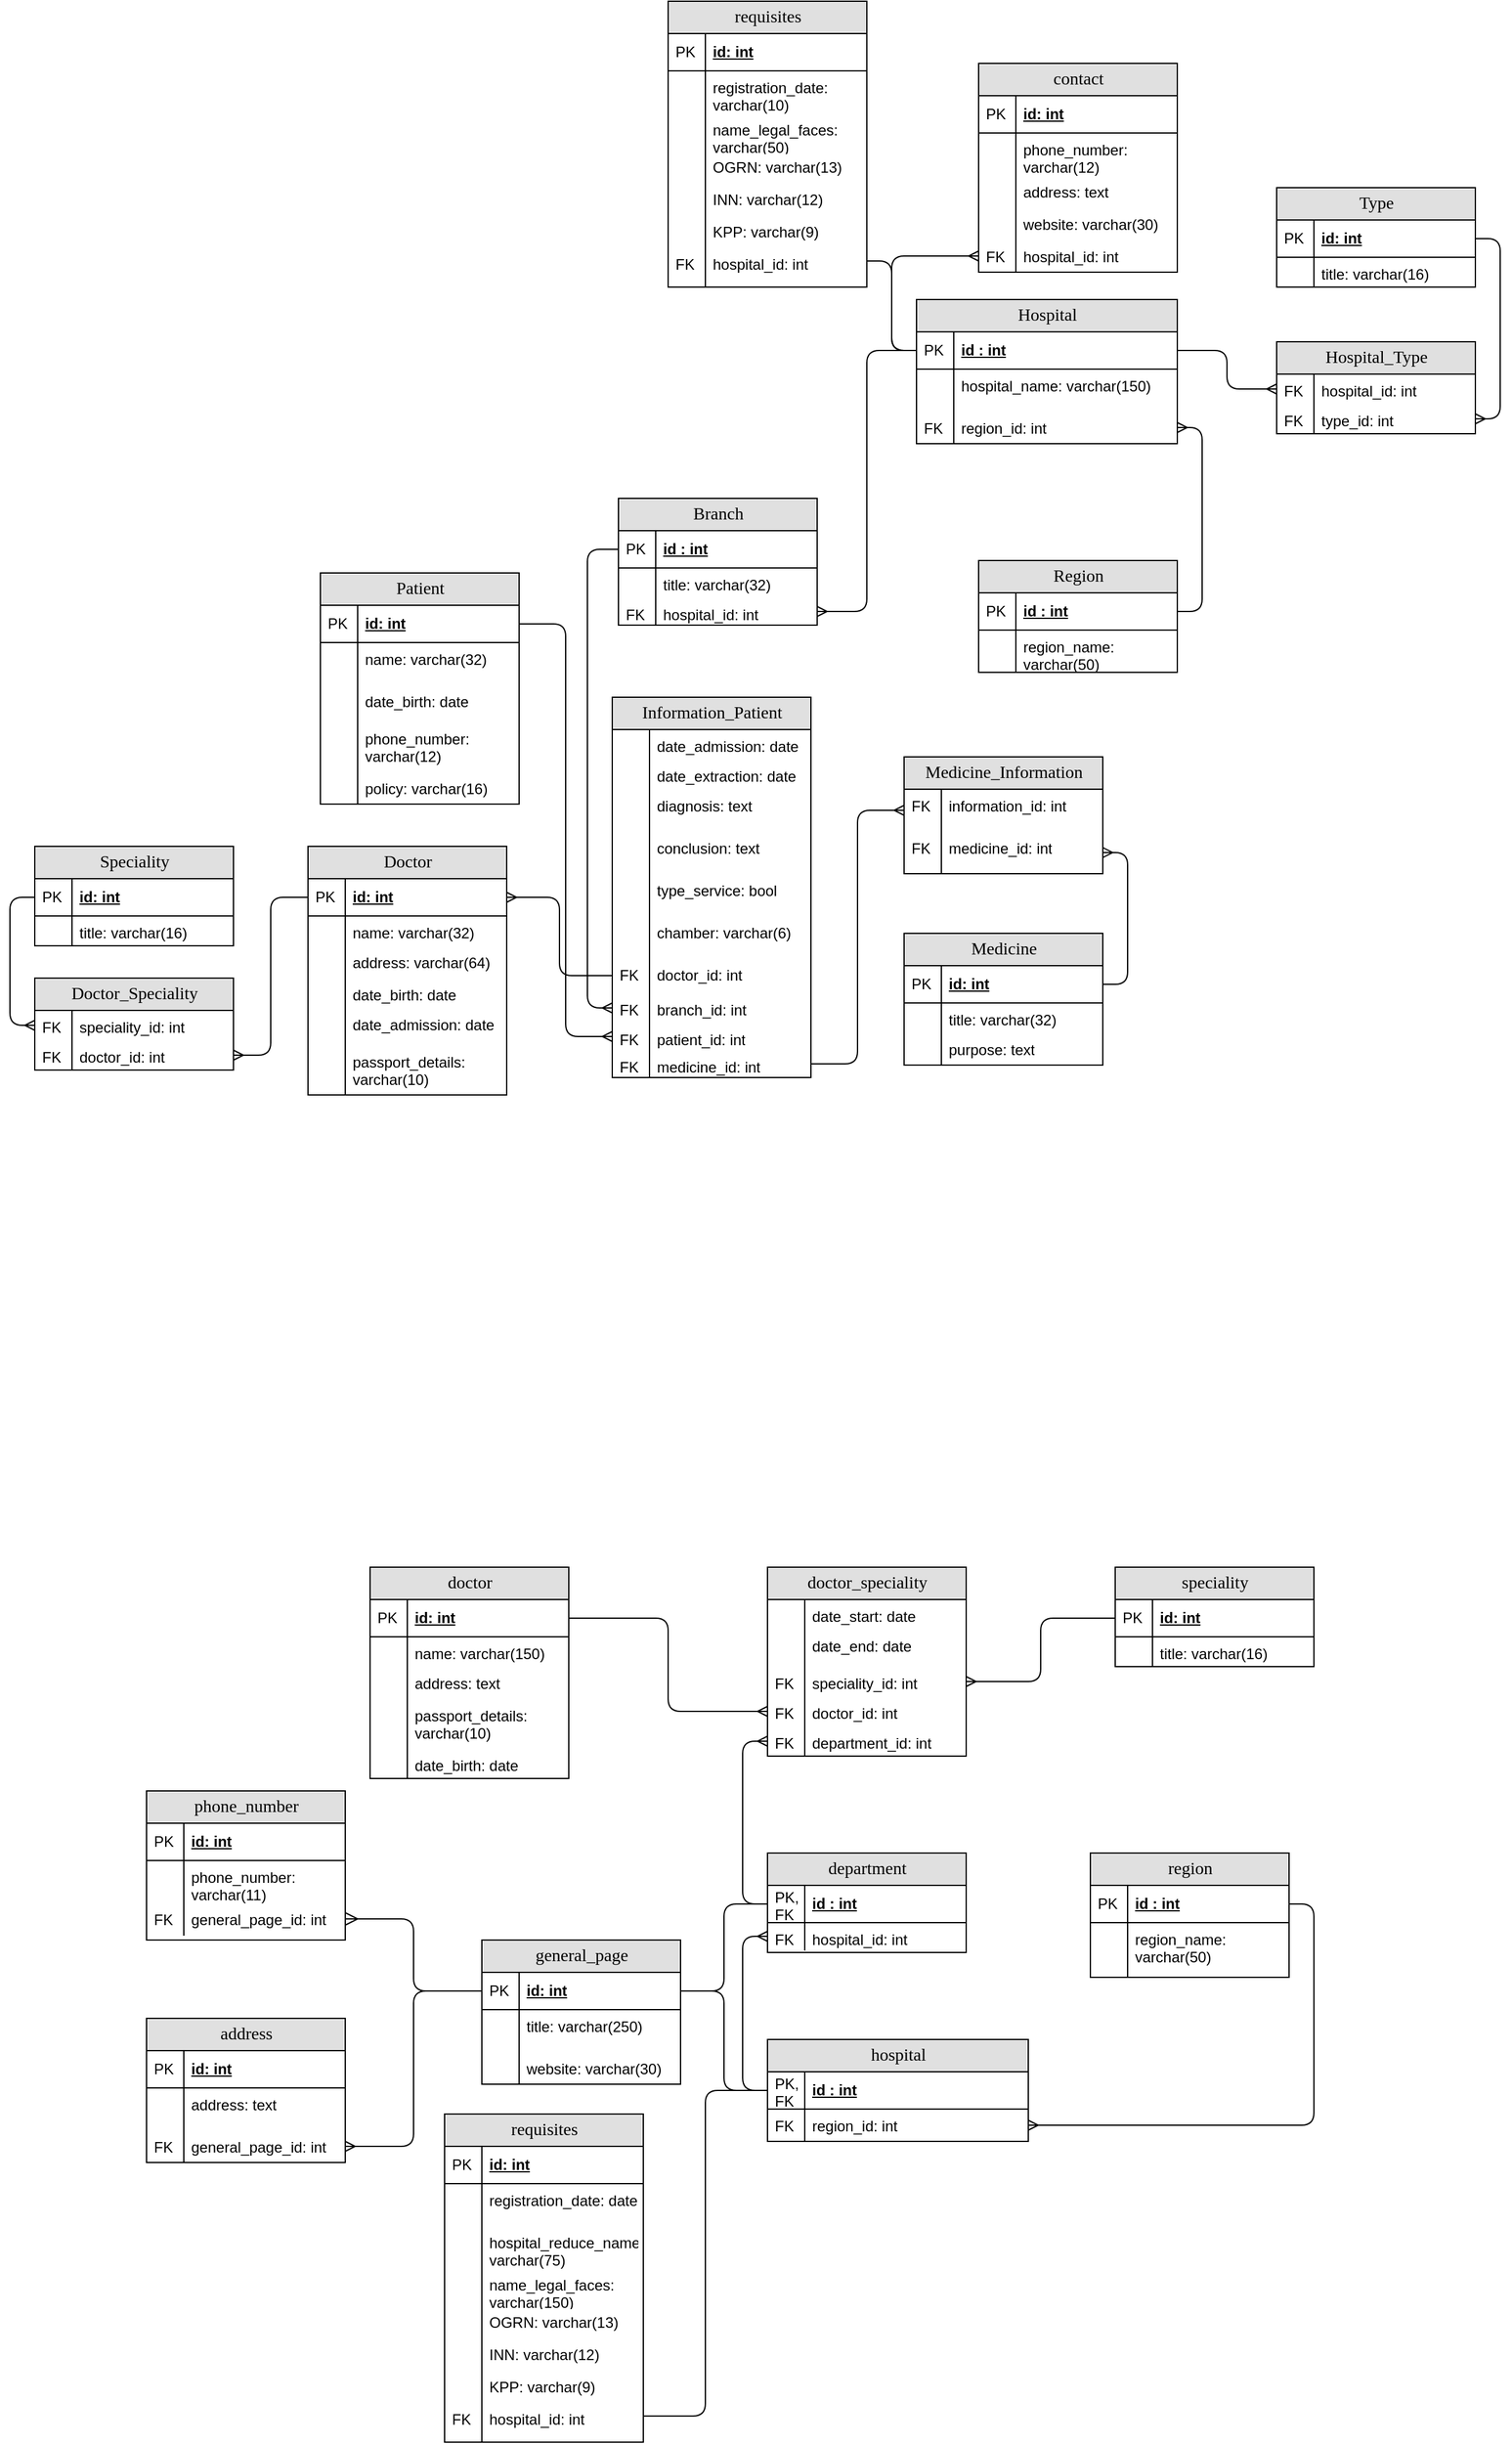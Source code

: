 <mxfile version="25.0.3">
  <diagram name="Page-1" id="dVs8OsA0iksUP0Qgc_Z3">
    <mxGraphModel dx="1097" dy="662" grid="1" gridSize="10" guides="1" tooltips="1" connect="1" arrows="1" fold="1" page="1" pageScale="1" pageWidth="850" pageHeight="1100" math="0" shadow="0">
      <root>
        <mxCell id="0" />
        <mxCell id="1" parent="0" />
        <mxCell id="LQo5h2k6S2bJ0cFSO_hF-2" value="Doctor" style="swimlane;html=1;fontStyle=0;childLayout=stackLayout;horizontal=1;startSize=26;fillColor=#e0e0e0;horizontalStack=0;resizeParent=1;resizeLast=0;collapsible=1;marginBottom=0;swimlaneFillColor=#ffffff;align=center;rounded=0;shadow=0;comic=0;labelBackgroundColor=none;strokeWidth=1;fontFamily=Verdana;fontSize=14" parent="1" vertex="1">
          <mxGeometry x="950" y="820" width="160" height="200" as="geometry" />
        </mxCell>
        <mxCell id="LQo5h2k6S2bJ0cFSO_hF-3" value="id: int" style="shape=partialRectangle;top=0;left=0;right=0;bottom=1;html=1;align=left;verticalAlign=middle;fillColor=none;spacingLeft=34;spacingRight=4;whiteSpace=wrap;overflow=hidden;rotatable=0;points=[[0,0.5],[1,0.5]];portConstraint=eastwest;dropTarget=0;fontStyle=5;" parent="LQo5h2k6S2bJ0cFSO_hF-2" vertex="1">
          <mxGeometry y="26" width="160" height="30" as="geometry" />
        </mxCell>
        <mxCell id="LQo5h2k6S2bJ0cFSO_hF-4" value="PK" style="shape=partialRectangle;top=0;left=0;bottom=0;html=1;fillColor=none;align=left;verticalAlign=middle;spacingLeft=4;spacingRight=4;whiteSpace=wrap;overflow=hidden;rotatable=0;points=[];portConstraint=eastwest;part=1;" parent="LQo5h2k6S2bJ0cFSO_hF-3" vertex="1" connectable="0">
          <mxGeometry width="30" height="30" as="geometry" />
        </mxCell>
        <mxCell id="LQo5h2k6S2bJ0cFSO_hF-5" value="name: varchar(32)" style="shape=partialRectangle;top=0;left=0;right=0;bottom=0;html=1;align=left;verticalAlign=top;fillColor=none;spacingLeft=34;spacingRight=4;whiteSpace=wrap;overflow=hidden;rotatable=0;points=[[0,0.5],[1,0.5]];portConstraint=eastwest;dropTarget=0;" parent="LQo5h2k6S2bJ0cFSO_hF-2" vertex="1">
          <mxGeometry y="56" width="160" height="24" as="geometry" />
        </mxCell>
        <mxCell id="LQo5h2k6S2bJ0cFSO_hF-6" value="" style="shape=partialRectangle;top=0;left=0;bottom=0;html=1;fillColor=none;align=left;verticalAlign=top;spacingLeft=4;spacingRight=4;whiteSpace=wrap;overflow=hidden;rotatable=0;points=[];portConstraint=eastwest;part=1;" parent="LQo5h2k6S2bJ0cFSO_hF-5" vertex="1" connectable="0">
          <mxGeometry width="30" height="24" as="geometry" />
        </mxCell>
        <mxCell id="LQo5h2k6S2bJ0cFSO_hF-7" value="address: varchar(64)" style="shape=partialRectangle;top=0;left=0;right=0;bottom=0;html=1;align=left;verticalAlign=top;fillColor=none;spacingLeft=34;spacingRight=4;whiteSpace=wrap;overflow=hidden;rotatable=0;points=[[0,0.5],[1,0.5]];portConstraint=eastwest;dropTarget=0;" parent="LQo5h2k6S2bJ0cFSO_hF-2" vertex="1">
          <mxGeometry y="80" width="160" height="26" as="geometry" />
        </mxCell>
        <mxCell id="LQo5h2k6S2bJ0cFSO_hF-8" value="" style="shape=partialRectangle;top=0;left=0;bottom=0;html=1;fillColor=none;align=left;verticalAlign=top;spacingLeft=4;spacingRight=4;whiteSpace=wrap;overflow=hidden;rotatable=0;points=[];portConstraint=eastwest;part=1;" parent="LQo5h2k6S2bJ0cFSO_hF-7" vertex="1" connectable="0">
          <mxGeometry width="30" height="26" as="geometry" />
        </mxCell>
        <mxCell id="LQo5h2k6S2bJ0cFSO_hF-9" value="date_birth: date" style="shape=partialRectangle;top=0;left=0;right=0;bottom=0;html=1;align=left;verticalAlign=top;fillColor=none;spacingLeft=34;spacingRight=4;whiteSpace=wrap;overflow=hidden;rotatable=0;points=[[0,0.5],[1,0.5]];portConstraint=eastwest;dropTarget=0;" parent="LQo5h2k6S2bJ0cFSO_hF-2" vertex="1">
          <mxGeometry y="106" width="160" height="24" as="geometry" />
        </mxCell>
        <mxCell id="LQo5h2k6S2bJ0cFSO_hF-10" value="" style="shape=partialRectangle;top=0;left=0;bottom=0;html=1;fillColor=none;align=left;verticalAlign=top;spacingLeft=4;spacingRight=4;whiteSpace=wrap;overflow=hidden;rotatable=0;points=[];portConstraint=eastwest;part=1;" parent="LQo5h2k6S2bJ0cFSO_hF-9" vertex="1" connectable="0">
          <mxGeometry width="30" height="24" as="geometry" />
        </mxCell>
        <mxCell id="LQo5h2k6S2bJ0cFSO_hF-15" value="date_admission: date" style="shape=partialRectangle;top=0;left=0;right=0;bottom=0;html=1;align=left;verticalAlign=top;fillColor=none;spacingLeft=34;spacingRight=4;whiteSpace=wrap;overflow=hidden;rotatable=0;points=[[0,0.5],[1,0.5]];portConstraint=eastwest;dropTarget=0;" parent="LQo5h2k6S2bJ0cFSO_hF-2" vertex="1">
          <mxGeometry y="130" width="160" height="30" as="geometry" />
        </mxCell>
        <mxCell id="LQo5h2k6S2bJ0cFSO_hF-16" value="" style="shape=partialRectangle;top=0;left=0;bottom=0;html=1;fillColor=none;align=left;verticalAlign=top;spacingLeft=4;spacingRight=4;whiteSpace=wrap;overflow=hidden;rotatable=0;points=[];portConstraint=eastwest;part=1;" parent="LQo5h2k6S2bJ0cFSO_hF-15" vertex="1" connectable="0">
          <mxGeometry width="30" height="30" as="geometry" />
        </mxCell>
        <mxCell id="LQo5h2k6S2bJ0cFSO_hF-11" value="passport_details: varchar(10)" style="shape=partialRectangle;top=0;left=0;right=0;bottom=0;html=1;align=left;verticalAlign=top;fillColor=none;spacingLeft=34;spacingRight=4;whiteSpace=wrap;overflow=hidden;rotatable=0;points=[[0,0.5],[1,0.5]];portConstraint=eastwest;dropTarget=0;" parent="LQo5h2k6S2bJ0cFSO_hF-2" vertex="1">
          <mxGeometry y="160" width="160" height="40" as="geometry" />
        </mxCell>
        <mxCell id="LQo5h2k6S2bJ0cFSO_hF-12" value="" style="shape=partialRectangle;top=0;left=0;bottom=0;html=1;fillColor=none;align=left;verticalAlign=top;spacingLeft=4;spacingRight=4;whiteSpace=wrap;overflow=hidden;rotatable=0;points=[];portConstraint=eastwest;part=1;" parent="LQo5h2k6S2bJ0cFSO_hF-11" vertex="1" connectable="0">
          <mxGeometry width="30" height="40" as="geometry" />
        </mxCell>
        <mxCell id="LQo5h2k6S2bJ0cFSO_hF-17" value="Patient" style="swimlane;html=1;fontStyle=0;childLayout=stackLayout;horizontal=1;startSize=26;fillColor=#e0e0e0;horizontalStack=0;resizeParent=1;resizeLast=0;collapsible=1;marginBottom=0;swimlaneFillColor=#ffffff;align=center;rounded=0;shadow=0;comic=0;labelBackgroundColor=none;strokeWidth=1;fontFamily=Verdana;fontSize=14" parent="1" vertex="1">
          <mxGeometry x="960" y="600" width="160" height="186" as="geometry" />
        </mxCell>
        <mxCell id="LQo5h2k6S2bJ0cFSO_hF-18" value="id: int" style="shape=partialRectangle;top=0;left=0;right=0;bottom=1;html=1;align=left;verticalAlign=middle;fillColor=none;spacingLeft=34;spacingRight=4;whiteSpace=wrap;overflow=hidden;rotatable=0;points=[[0,0.5],[1,0.5]];portConstraint=eastwest;dropTarget=0;fontStyle=5;" parent="LQo5h2k6S2bJ0cFSO_hF-17" vertex="1">
          <mxGeometry y="26" width="160" height="30" as="geometry" />
        </mxCell>
        <mxCell id="LQo5h2k6S2bJ0cFSO_hF-19" value="PK" style="shape=partialRectangle;top=0;left=0;bottom=0;html=1;fillColor=none;align=left;verticalAlign=middle;spacingLeft=4;spacingRight=4;whiteSpace=wrap;overflow=hidden;rotatable=0;points=[];portConstraint=eastwest;part=1;" parent="LQo5h2k6S2bJ0cFSO_hF-18" vertex="1" connectable="0">
          <mxGeometry width="30" height="30" as="geometry" />
        </mxCell>
        <mxCell id="LQo5h2k6S2bJ0cFSO_hF-20" value="name: varchar(32)" style="shape=partialRectangle;top=0;left=0;right=0;bottom=0;html=1;align=left;verticalAlign=top;fillColor=none;spacingLeft=34;spacingRight=4;whiteSpace=wrap;overflow=hidden;rotatable=0;points=[[0,0.5],[1,0.5]];portConstraint=eastwest;dropTarget=0;" parent="LQo5h2k6S2bJ0cFSO_hF-17" vertex="1">
          <mxGeometry y="56" width="160" height="34" as="geometry" />
        </mxCell>
        <mxCell id="LQo5h2k6S2bJ0cFSO_hF-21" value="" style="shape=partialRectangle;top=0;left=0;bottom=0;html=1;fillColor=none;align=left;verticalAlign=top;spacingLeft=4;spacingRight=4;whiteSpace=wrap;overflow=hidden;rotatable=0;points=[];portConstraint=eastwest;part=1;" parent="LQo5h2k6S2bJ0cFSO_hF-20" vertex="1" connectable="0">
          <mxGeometry width="30" height="34" as="geometry" />
        </mxCell>
        <mxCell id="LQo5h2k6S2bJ0cFSO_hF-24" value="date_birth: date" style="shape=partialRectangle;top=0;left=0;right=0;bottom=0;html=1;align=left;verticalAlign=top;fillColor=none;spacingLeft=34;spacingRight=4;whiteSpace=wrap;overflow=hidden;rotatable=0;points=[[0,0.5],[1,0.5]];portConstraint=eastwest;dropTarget=0;" parent="LQo5h2k6S2bJ0cFSO_hF-17" vertex="1">
          <mxGeometry y="90" width="160" height="30" as="geometry" />
        </mxCell>
        <mxCell id="LQo5h2k6S2bJ0cFSO_hF-25" value="" style="shape=partialRectangle;top=0;left=0;bottom=0;html=1;fillColor=none;align=left;verticalAlign=top;spacingLeft=4;spacingRight=4;whiteSpace=wrap;overflow=hidden;rotatable=0;points=[];portConstraint=eastwest;part=1;" parent="LQo5h2k6S2bJ0cFSO_hF-24" vertex="1" connectable="0">
          <mxGeometry width="30" height="30" as="geometry" />
        </mxCell>
        <mxCell id="LQo5h2k6S2bJ0cFSO_hF-42" value="phone_number: varchar(12)" style="shape=partialRectangle;top=0;left=0;right=0;bottom=0;html=1;align=left;verticalAlign=top;fillColor=none;spacingLeft=34;spacingRight=4;whiteSpace=wrap;overflow=hidden;rotatable=0;points=[[0,0.5],[1,0.5]];portConstraint=eastwest;dropTarget=0;" parent="LQo5h2k6S2bJ0cFSO_hF-17" vertex="1">
          <mxGeometry y="120" width="160" height="40" as="geometry" />
        </mxCell>
        <mxCell id="LQo5h2k6S2bJ0cFSO_hF-43" value="" style="shape=partialRectangle;top=0;left=0;bottom=0;html=1;fillColor=none;align=left;verticalAlign=top;spacingLeft=4;spacingRight=4;whiteSpace=wrap;overflow=hidden;rotatable=0;points=[];portConstraint=eastwest;part=1;" parent="LQo5h2k6S2bJ0cFSO_hF-42" vertex="1" connectable="0">
          <mxGeometry width="30" height="40.0" as="geometry" />
        </mxCell>
        <mxCell id="LQo5h2k6S2bJ0cFSO_hF-26" value="policy: varchar(16)" style="shape=partialRectangle;top=0;left=0;right=0;bottom=0;html=1;align=left;verticalAlign=top;fillColor=none;spacingLeft=34;spacingRight=4;whiteSpace=wrap;overflow=hidden;rotatable=0;points=[[0,0.5],[1,0.5]];portConstraint=eastwest;dropTarget=0;" parent="LQo5h2k6S2bJ0cFSO_hF-17" vertex="1">
          <mxGeometry y="160" width="160" height="26" as="geometry" />
        </mxCell>
        <mxCell id="LQo5h2k6S2bJ0cFSO_hF-27" value="" style="shape=partialRectangle;top=0;left=0;bottom=0;html=1;fillColor=none;align=left;verticalAlign=top;spacingLeft=4;spacingRight=4;whiteSpace=wrap;overflow=hidden;rotatable=0;points=[];portConstraint=eastwest;part=1;" parent="LQo5h2k6S2bJ0cFSO_hF-26" vertex="1" connectable="0">
          <mxGeometry width="30" height="26" as="geometry" />
        </mxCell>
        <mxCell id="LQo5h2k6S2bJ0cFSO_hF-37" style="edgeStyle=orthogonalEdgeStyle;rounded=1;orthogonalLoop=1;jettySize=auto;html=1;exitX=0;exitY=0.5;exitDx=0;exitDy=0;entryX=1;entryY=0.5;entryDx=0;entryDy=0;curved=0;endArrow=ERmany;endFill=0;" parent="1" source="LQo5h2k6S2bJ0cFSO_hF-35" target="LQo5h2k6S2bJ0cFSO_hF-3" edge="1">
          <mxGeometry relative="1" as="geometry" />
        </mxCell>
        <mxCell id="LQo5h2k6S2bJ0cFSO_hF-48" value="Medicine_Information" style="swimlane;html=1;fontStyle=0;childLayout=stackLayout;horizontal=1;startSize=26;fillColor=#e0e0e0;horizontalStack=0;resizeParent=1;resizeLast=0;collapsible=1;marginBottom=0;swimlaneFillColor=#ffffff;align=center;rounded=0;shadow=0;comic=0;labelBackgroundColor=none;strokeWidth=1;fontFamily=Verdana;fontSize=14" parent="1" vertex="1">
          <mxGeometry x="1430" y="748" width="160" height="94" as="geometry" />
        </mxCell>
        <mxCell id="LQo5h2k6S2bJ0cFSO_hF-49" value="information_id: int" style="shape=partialRectangle;top=0;left=0;right=0;bottom=0;html=1;align=left;verticalAlign=top;fillColor=none;spacingLeft=34;spacingRight=4;whiteSpace=wrap;overflow=hidden;rotatable=0;points=[[0,0.5],[1,0.5]];portConstraint=eastwest;dropTarget=0;" parent="LQo5h2k6S2bJ0cFSO_hF-48" vertex="1">
          <mxGeometry y="26" width="160" height="34" as="geometry" />
        </mxCell>
        <mxCell id="LQo5h2k6S2bJ0cFSO_hF-50" value="FK" style="shape=partialRectangle;top=0;left=0;bottom=0;html=1;fillColor=none;align=left;verticalAlign=top;spacingLeft=4;spacingRight=4;whiteSpace=wrap;overflow=hidden;rotatable=0;points=[];portConstraint=eastwest;part=1;" parent="LQo5h2k6S2bJ0cFSO_hF-49" vertex="1" connectable="0">
          <mxGeometry width="30" height="34" as="geometry" />
        </mxCell>
        <mxCell id="LQo5h2k6S2bJ0cFSO_hF-51" value="medicine_id: int" style="shape=partialRectangle;top=0;left=0;right=0;bottom=0;html=1;align=left;verticalAlign=top;fillColor=none;spacingLeft=34;spacingRight=4;whiteSpace=wrap;overflow=hidden;rotatable=0;points=[[0,0.5],[1,0.5]];portConstraint=eastwest;dropTarget=0;" parent="LQo5h2k6S2bJ0cFSO_hF-48" vertex="1">
          <mxGeometry y="60" width="160" height="34" as="geometry" />
        </mxCell>
        <mxCell id="LQo5h2k6S2bJ0cFSO_hF-52" value="FK" style="shape=partialRectangle;top=0;left=0;bottom=0;html=1;fillColor=none;align=left;verticalAlign=top;spacingLeft=4;spacingRight=4;whiteSpace=wrap;overflow=hidden;rotatable=0;points=[];portConstraint=eastwest;part=1;" parent="LQo5h2k6S2bJ0cFSO_hF-51" vertex="1" connectable="0">
          <mxGeometry width="30" height="34" as="geometry" />
        </mxCell>
        <mxCell id="LQo5h2k6S2bJ0cFSO_hF-53" value="Medicine" style="swimlane;html=1;fontStyle=0;childLayout=stackLayout;horizontal=1;startSize=26;fillColor=#e0e0e0;horizontalStack=0;resizeParent=1;resizeLast=0;collapsible=1;marginBottom=0;swimlaneFillColor=#ffffff;align=center;rounded=0;shadow=0;comic=0;labelBackgroundColor=none;strokeWidth=1;fontFamily=Verdana;fontSize=14" parent="1" vertex="1">
          <mxGeometry x="1430" y="890" width="160" height="106" as="geometry" />
        </mxCell>
        <mxCell id="LQo5h2k6S2bJ0cFSO_hF-54" value="id: int" style="shape=partialRectangle;top=0;left=0;right=0;bottom=1;html=1;align=left;verticalAlign=middle;fillColor=none;spacingLeft=34;spacingRight=4;whiteSpace=wrap;overflow=hidden;rotatable=0;points=[[0,0.5],[1,0.5]];portConstraint=eastwest;dropTarget=0;fontStyle=5;" parent="LQo5h2k6S2bJ0cFSO_hF-53" vertex="1">
          <mxGeometry y="26" width="160" height="30" as="geometry" />
        </mxCell>
        <mxCell id="LQo5h2k6S2bJ0cFSO_hF-55" value="PK" style="shape=partialRectangle;top=0;left=0;bottom=0;html=1;fillColor=none;align=left;verticalAlign=middle;spacingLeft=4;spacingRight=4;whiteSpace=wrap;overflow=hidden;rotatable=0;points=[];portConstraint=eastwest;part=1;" parent="LQo5h2k6S2bJ0cFSO_hF-54" vertex="1" connectable="0">
          <mxGeometry width="30" height="30" as="geometry" />
        </mxCell>
        <mxCell id="LQo5h2k6S2bJ0cFSO_hF-56" value="title: varchar(32)" style="shape=partialRectangle;top=0;left=0;right=0;bottom=0;html=1;align=left;verticalAlign=top;fillColor=none;spacingLeft=34;spacingRight=4;whiteSpace=wrap;overflow=hidden;rotatable=0;points=[[0,0.5],[1,0.5]];portConstraint=eastwest;dropTarget=0;" parent="LQo5h2k6S2bJ0cFSO_hF-53" vertex="1">
          <mxGeometry y="56" width="160" height="24" as="geometry" />
        </mxCell>
        <mxCell id="LQo5h2k6S2bJ0cFSO_hF-57" value="" style="shape=partialRectangle;top=0;left=0;bottom=0;html=1;fillColor=none;align=left;verticalAlign=top;spacingLeft=4;spacingRight=4;whiteSpace=wrap;overflow=hidden;rotatable=0;points=[];portConstraint=eastwest;part=1;" parent="LQo5h2k6S2bJ0cFSO_hF-56" vertex="1" connectable="0">
          <mxGeometry width="30" height="24" as="geometry" />
        </mxCell>
        <mxCell id="LQo5h2k6S2bJ0cFSO_hF-58" value="purpose: text" style="shape=partialRectangle;top=0;left=0;right=0;bottom=0;html=1;align=left;verticalAlign=top;fillColor=none;spacingLeft=34;spacingRight=4;whiteSpace=wrap;overflow=hidden;rotatable=0;points=[[0,0.5],[1,0.5]];portConstraint=eastwest;dropTarget=0;" parent="LQo5h2k6S2bJ0cFSO_hF-53" vertex="1">
          <mxGeometry y="80" width="160" height="26" as="geometry" />
        </mxCell>
        <mxCell id="LQo5h2k6S2bJ0cFSO_hF-59" value="" style="shape=partialRectangle;top=0;left=0;bottom=0;html=1;fillColor=none;align=left;verticalAlign=top;spacingLeft=4;spacingRight=4;whiteSpace=wrap;overflow=hidden;rotatable=0;points=[];portConstraint=eastwest;part=1;" parent="LQo5h2k6S2bJ0cFSO_hF-58" vertex="1" connectable="0">
          <mxGeometry width="30" height="26" as="geometry" />
        </mxCell>
        <mxCell id="5RbN12LXB-MTVow6Km07-1" value="Speciality" style="swimlane;html=1;fontStyle=0;childLayout=stackLayout;horizontal=1;startSize=26;fillColor=#e0e0e0;horizontalStack=0;resizeParent=1;resizeLast=0;collapsible=1;marginBottom=0;swimlaneFillColor=#ffffff;align=center;rounded=0;shadow=0;comic=0;labelBackgroundColor=none;strokeWidth=1;fontFamily=Verdana;fontSize=14" parent="1" vertex="1">
          <mxGeometry x="730" y="820" width="160" height="80" as="geometry" />
        </mxCell>
        <mxCell id="5RbN12LXB-MTVow6Km07-2" value="id: int" style="shape=partialRectangle;top=0;left=0;right=0;bottom=1;html=1;align=left;verticalAlign=middle;fillColor=none;spacingLeft=34;spacingRight=4;whiteSpace=wrap;overflow=hidden;rotatable=0;points=[[0,0.5],[1,0.5]];portConstraint=eastwest;dropTarget=0;fontStyle=5;" parent="5RbN12LXB-MTVow6Km07-1" vertex="1">
          <mxGeometry y="26" width="160" height="30" as="geometry" />
        </mxCell>
        <mxCell id="5RbN12LXB-MTVow6Km07-3" value="PK" style="shape=partialRectangle;top=0;left=0;bottom=0;html=1;fillColor=none;align=left;verticalAlign=middle;spacingLeft=4;spacingRight=4;whiteSpace=wrap;overflow=hidden;rotatable=0;points=[];portConstraint=eastwest;part=1;" parent="5RbN12LXB-MTVow6Km07-2" vertex="1" connectable="0">
          <mxGeometry width="30" height="30" as="geometry" />
        </mxCell>
        <mxCell id="5RbN12LXB-MTVow6Km07-4" value="title: varchar(16)" style="shape=partialRectangle;top=0;left=0;right=0;bottom=0;html=1;align=left;verticalAlign=top;fillColor=none;spacingLeft=34;spacingRight=4;whiteSpace=wrap;overflow=hidden;rotatable=0;points=[[0,0.5],[1,0.5]];portConstraint=eastwest;dropTarget=0;" parent="5RbN12LXB-MTVow6Km07-1" vertex="1">
          <mxGeometry y="56" width="160" height="24" as="geometry" />
        </mxCell>
        <mxCell id="5RbN12LXB-MTVow6Km07-5" value="" style="shape=partialRectangle;top=0;left=0;bottom=0;html=1;fillColor=none;align=left;verticalAlign=top;spacingLeft=4;spacingRight=4;whiteSpace=wrap;overflow=hidden;rotatable=0;points=[];portConstraint=eastwest;part=1;" parent="5RbN12LXB-MTVow6Km07-4" vertex="1" connectable="0">
          <mxGeometry width="30" height="24" as="geometry" />
        </mxCell>
        <mxCell id="5RbN12LXB-MTVow6Km07-9" value="Doctor_Speciality" style="swimlane;html=1;fontStyle=0;childLayout=stackLayout;horizontal=1;startSize=26;fillColor=#e0e0e0;horizontalStack=0;resizeParent=1;resizeLast=0;collapsible=1;marginBottom=0;swimlaneFillColor=#ffffff;align=center;rounded=0;shadow=0;comic=0;labelBackgroundColor=none;strokeWidth=1;fontFamily=Verdana;fontSize=14" parent="1" vertex="1">
          <mxGeometry x="730" y="926" width="160" height="74" as="geometry" />
        </mxCell>
        <mxCell id="5RbN12LXB-MTVow6Km07-12" value="speciality_id: int" style="shape=partialRectangle;top=0;left=0;right=0;bottom=0;html=1;align=left;verticalAlign=top;fillColor=none;spacingLeft=34;spacingRight=4;whiteSpace=wrap;overflow=hidden;rotatable=0;points=[[0,0.5],[1,0.5]];portConstraint=eastwest;dropTarget=0;" parent="5RbN12LXB-MTVow6Km07-9" vertex="1">
          <mxGeometry y="26" width="160" height="24" as="geometry" />
        </mxCell>
        <mxCell id="5RbN12LXB-MTVow6Km07-13" value="FK" style="shape=partialRectangle;top=0;left=0;bottom=0;html=1;fillColor=none;align=left;verticalAlign=top;spacingLeft=4;spacingRight=4;whiteSpace=wrap;overflow=hidden;rotatable=0;points=[];portConstraint=eastwest;part=1;" parent="5RbN12LXB-MTVow6Km07-12" vertex="1" connectable="0">
          <mxGeometry width="30" height="24" as="geometry" />
        </mxCell>
        <mxCell id="5RbN12LXB-MTVow6Km07-14" value="doctor_id: int" style="shape=partialRectangle;top=0;left=0;right=0;bottom=0;html=1;align=left;verticalAlign=top;fillColor=none;spacingLeft=34;spacingRight=4;whiteSpace=wrap;overflow=hidden;rotatable=0;points=[[0,0.5],[1,0.5]];portConstraint=eastwest;dropTarget=0;" parent="5RbN12LXB-MTVow6Km07-9" vertex="1">
          <mxGeometry y="50" width="160" height="24" as="geometry" />
        </mxCell>
        <mxCell id="5RbN12LXB-MTVow6Km07-15" value="FK" style="shape=partialRectangle;top=0;left=0;bottom=0;html=1;fillColor=none;align=left;verticalAlign=top;spacingLeft=4;spacingRight=4;whiteSpace=wrap;overflow=hidden;rotatable=0;points=[];portConstraint=eastwest;part=1;" parent="5RbN12LXB-MTVow6Km07-14" vertex="1" connectable="0">
          <mxGeometry width="30" height="24" as="geometry" />
        </mxCell>
        <mxCell id="5RbN12LXB-MTVow6Km07-18" style="edgeStyle=orthogonalEdgeStyle;rounded=1;orthogonalLoop=1;jettySize=auto;html=1;exitX=0;exitY=0.5;exitDx=0;exitDy=0;entryX=0;entryY=0.5;entryDx=0;entryDy=0;curved=0;endArrow=ERmany;endFill=0;" parent="1" source="5RbN12LXB-MTVow6Km07-2" target="5RbN12LXB-MTVow6Km07-12" edge="1">
          <mxGeometry relative="1" as="geometry" />
        </mxCell>
        <mxCell id="5RbN12LXB-MTVow6Km07-25" value="contact" style="swimlane;html=1;fontStyle=0;childLayout=stackLayout;horizontal=1;startSize=26;fillColor=#e0e0e0;horizontalStack=0;resizeParent=1;resizeLast=0;collapsible=1;marginBottom=0;swimlaneFillColor=#ffffff;align=center;rounded=0;shadow=0;comic=0;labelBackgroundColor=none;strokeWidth=1;fontFamily=Verdana;fontSize=14" parent="1" vertex="1">
          <mxGeometry x="1490" y="190" width="160" height="168" as="geometry" />
        </mxCell>
        <mxCell id="5RbN12LXB-MTVow6Km07-26" value="id: int" style="shape=partialRectangle;top=0;left=0;right=0;bottom=1;html=1;align=left;verticalAlign=middle;fillColor=none;spacingLeft=34;spacingRight=4;whiteSpace=wrap;overflow=hidden;rotatable=0;points=[[0,0.5],[1,0.5]];portConstraint=eastwest;dropTarget=0;fontStyle=5;" parent="5RbN12LXB-MTVow6Km07-25" vertex="1">
          <mxGeometry y="26" width="160" height="30" as="geometry" />
        </mxCell>
        <mxCell id="5RbN12LXB-MTVow6Km07-27" value="PK" style="shape=partialRectangle;top=0;left=0;bottom=0;html=1;fillColor=none;align=left;verticalAlign=middle;spacingLeft=4;spacingRight=4;whiteSpace=wrap;overflow=hidden;rotatable=0;points=[];portConstraint=eastwest;part=1;" parent="5RbN12LXB-MTVow6Km07-26" vertex="1" connectable="0">
          <mxGeometry width="30" height="30" as="geometry" />
        </mxCell>
        <mxCell id="5RbN12LXB-MTVow6Km07-28" value="phone_number: varchar(12)" style="shape=partialRectangle;top=0;left=0;right=0;bottom=0;html=1;align=left;verticalAlign=top;fillColor=none;spacingLeft=34;spacingRight=4;whiteSpace=wrap;overflow=hidden;rotatable=0;points=[[0,0.5],[1,0.5]];portConstraint=eastwest;dropTarget=0;" parent="5RbN12LXB-MTVow6Km07-25" vertex="1">
          <mxGeometry y="56" width="160" height="34" as="geometry" />
        </mxCell>
        <mxCell id="5RbN12LXB-MTVow6Km07-29" value="" style="shape=partialRectangle;top=0;left=0;bottom=0;html=1;fillColor=none;align=left;verticalAlign=top;spacingLeft=4;spacingRight=4;whiteSpace=wrap;overflow=hidden;rotatable=0;points=[];portConstraint=eastwest;part=1;" parent="5RbN12LXB-MTVow6Km07-28" vertex="1" connectable="0">
          <mxGeometry width="30" height="34" as="geometry" />
        </mxCell>
        <mxCell id="5RbN12LXB-MTVow6Km07-30" value="address: text" style="shape=partialRectangle;top=0;left=0;right=0;bottom=0;html=1;align=left;verticalAlign=top;fillColor=none;spacingLeft=34;spacingRight=4;whiteSpace=wrap;overflow=hidden;rotatable=0;points=[[0,0.5],[1,0.5]];portConstraint=eastwest;dropTarget=0;" parent="5RbN12LXB-MTVow6Km07-25" vertex="1">
          <mxGeometry y="90" width="160" height="26" as="geometry" />
        </mxCell>
        <mxCell id="5RbN12LXB-MTVow6Km07-31" value="" style="shape=partialRectangle;top=0;left=0;bottom=0;html=1;fillColor=none;align=left;verticalAlign=top;spacingLeft=4;spacingRight=4;whiteSpace=wrap;overflow=hidden;rotatable=0;points=[];portConstraint=eastwest;part=1;" parent="5RbN12LXB-MTVow6Km07-30" vertex="1" connectable="0">
          <mxGeometry width="30" height="26" as="geometry" />
        </mxCell>
        <mxCell id="5RbN12LXB-MTVow6Km07-32" value="website: varchar(30)" style="shape=partialRectangle;top=0;left=0;right=0;bottom=0;html=1;align=left;verticalAlign=top;fillColor=none;spacingLeft=34;spacingRight=4;whiteSpace=wrap;overflow=hidden;rotatable=0;points=[[0,0.5],[1,0.5]];portConstraint=eastwest;dropTarget=0;" parent="5RbN12LXB-MTVow6Km07-25" vertex="1">
          <mxGeometry y="116" width="160" height="26" as="geometry" />
        </mxCell>
        <mxCell id="5RbN12LXB-MTVow6Km07-33" value="" style="shape=partialRectangle;top=0;left=0;bottom=0;html=1;fillColor=none;align=left;verticalAlign=top;spacingLeft=4;spacingRight=4;whiteSpace=wrap;overflow=hidden;rotatable=0;points=[];portConstraint=eastwest;part=1;" parent="5RbN12LXB-MTVow6Km07-32" vertex="1" connectable="0">
          <mxGeometry width="30" height="26" as="geometry" />
        </mxCell>
        <mxCell id="5RbN12LXB-MTVow6Km07-34" value="hospital_id: int" style="shape=partialRectangle;top=0;left=0;right=0;bottom=0;html=1;align=left;verticalAlign=top;fillColor=none;spacingLeft=34;spacingRight=4;whiteSpace=wrap;overflow=hidden;rotatable=0;points=[[0,0.5],[1,0.5]];portConstraint=eastwest;dropTarget=0;" parent="5RbN12LXB-MTVow6Km07-25" vertex="1">
          <mxGeometry y="142" width="160" height="26" as="geometry" />
        </mxCell>
        <mxCell id="5RbN12LXB-MTVow6Km07-35" value="FK" style="shape=partialRectangle;top=0;left=0;bottom=0;html=1;fillColor=none;align=left;verticalAlign=top;spacingLeft=4;spacingRight=4;whiteSpace=wrap;overflow=hidden;rotatable=0;points=[];portConstraint=eastwest;part=1;" parent="5RbN12LXB-MTVow6Km07-34" vertex="1" connectable="0">
          <mxGeometry width="30" height="26" as="geometry" />
        </mxCell>
        <mxCell id="5RbN12LXB-MTVow6Km07-36" value="Hospital" style="swimlane;html=1;fontStyle=0;childLayout=stackLayout;horizontal=1;startSize=26;fillColor=#e0e0e0;horizontalStack=0;resizeParent=1;resizeLast=0;collapsible=1;marginBottom=0;swimlaneFillColor=#ffffff;align=center;rounded=0;shadow=0;comic=0;labelBackgroundColor=none;strokeWidth=1;fontFamily=Verdana;fontSize=14" parent="1" vertex="1">
          <mxGeometry x="1440" y="380" width="210" height="116" as="geometry" />
        </mxCell>
        <mxCell id="5RbN12LXB-MTVow6Km07-37" value="id : int" style="shape=partialRectangle;top=0;left=0;right=0;bottom=1;html=1;align=left;verticalAlign=middle;fillColor=none;spacingLeft=34;spacingRight=4;whiteSpace=wrap;overflow=hidden;rotatable=0;points=[[0,0.5],[1,0.5]];portConstraint=eastwest;dropTarget=0;fontStyle=5;" parent="5RbN12LXB-MTVow6Km07-36" vertex="1">
          <mxGeometry y="26" width="210" height="30" as="geometry" />
        </mxCell>
        <mxCell id="5RbN12LXB-MTVow6Km07-38" value="PK" style="shape=partialRectangle;top=0;left=0;bottom=0;html=1;fillColor=none;align=left;verticalAlign=middle;spacingLeft=4;spacingRight=4;whiteSpace=wrap;overflow=hidden;rotatable=0;points=[];portConstraint=eastwest;part=1;" parent="5RbN12LXB-MTVow6Km07-37" vertex="1" connectable="0">
          <mxGeometry width="30" height="30" as="geometry" />
        </mxCell>
        <mxCell id="5RbN12LXB-MTVow6Km07-39" value="hospital_name: varchar(150)" style="shape=partialRectangle;top=0;left=0;right=0;bottom=0;html=1;align=left;verticalAlign=top;fillColor=none;spacingLeft=34;spacingRight=4;whiteSpace=wrap;overflow=hidden;rotatable=0;points=[[0,0.5],[1,0.5]];portConstraint=eastwest;dropTarget=0;" parent="5RbN12LXB-MTVow6Km07-36" vertex="1">
          <mxGeometry y="56" width="210" height="34" as="geometry" />
        </mxCell>
        <mxCell id="5RbN12LXB-MTVow6Km07-40" value="" style="shape=partialRectangle;top=0;left=0;bottom=0;html=1;fillColor=none;align=left;verticalAlign=top;spacingLeft=4;spacingRight=4;whiteSpace=wrap;overflow=hidden;rotatable=0;points=[];portConstraint=eastwest;part=1;" parent="5RbN12LXB-MTVow6Km07-39" vertex="1" connectable="0">
          <mxGeometry width="30" height="34" as="geometry" />
        </mxCell>
        <mxCell id="5RbN12LXB-MTVow6Km07-47" value="region_id: int" style="shape=partialRectangle;top=0;left=0;right=0;bottom=0;html=1;align=left;verticalAlign=top;fillColor=none;spacingLeft=34;spacingRight=4;whiteSpace=wrap;overflow=hidden;rotatable=0;points=[[0,0.5],[1,0.5]];portConstraint=eastwest;dropTarget=0;" parent="5RbN12LXB-MTVow6Km07-36" vertex="1">
          <mxGeometry y="90" width="210" height="26" as="geometry" />
        </mxCell>
        <mxCell id="5RbN12LXB-MTVow6Km07-48" value="FK" style="shape=partialRectangle;top=0;left=0;bottom=0;html=1;fillColor=none;align=left;verticalAlign=top;spacingLeft=4;spacingRight=4;whiteSpace=wrap;overflow=hidden;rotatable=0;points=[];portConstraint=eastwest;part=1;" parent="5RbN12LXB-MTVow6Km07-47" vertex="1" connectable="0">
          <mxGeometry width="30" height="26" as="geometry" />
        </mxCell>
        <mxCell id="5RbN12LXB-MTVow6Km07-64" value="Region" style="swimlane;html=1;fontStyle=0;childLayout=stackLayout;horizontal=1;startSize=26;fillColor=#e0e0e0;horizontalStack=0;resizeParent=1;resizeLast=0;collapsible=1;marginBottom=0;swimlaneFillColor=#ffffff;align=center;rounded=0;shadow=0;comic=0;labelBackgroundColor=none;strokeWidth=1;fontFamily=Verdana;fontSize=14" parent="1" vertex="1">
          <mxGeometry x="1490" y="590" width="160" height="90" as="geometry" />
        </mxCell>
        <mxCell id="5RbN12LXB-MTVow6Km07-65" value="id : int" style="shape=partialRectangle;top=0;left=0;right=0;bottom=1;html=1;align=left;verticalAlign=middle;fillColor=none;spacingLeft=34;spacingRight=4;whiteSpace=wrap;overflow=hidden;rotatable=0;points=[[0,0.5],[1,0.5]];portConstraint=eastwest;dropTarget=0;fontStyle=5;" parent="5RbN12LXB-MTVow6Km07-64" vertex="1">
          <mxGeometry y="26" width="160" height="30" as="geometry" />
        </mxCell>
        <mxCell id="5RbN12LXB-MTVow6Km07-66" value="PK" style="shape=partialRectangle;top=0;left=0;bottom=0;html=1;fillColor=none;align=left;verticalAlign=middle;spacingLeft=4;spacingRight=4;whiteSpace=wrap;overflow=hidden;rotatable=0;points=[];portConstraint=eastwest;part=1;" parent="5RbN12LXB-MTVow6Km07-65" vertex="1" connectable="0">
          <mxGeometry width="30" height="30" as="geometry" />
        </mxCell>
        <mxCell id="5RbN12LXB-MTVow6Km07-67" value="region_name: varchar(50)" style="shape=partialRectangle;top=0;left=0;right=0;bottom=0;html=1;align=left;verticalAlign=top;fillColor=none;spacingLeft=34;spacingRight=4;whiteSpace=wrap;overflow=hidden;rotatable=0;points=[[0,0.5],[1,0.5]];portConstraint=eastwest;dropTarget=0;" parent="5RbN12LXB-MTVow6Km07-64" vertex="1">
          <mxGeometry y="56" width="160" height="34" as="geometry" />
        </mxCell>
        <mxCell id="5RbN12LXB-MTVow6Km07-68" value="" style="shape=partialRectangle;top=0;left=0;bottom=0;html=1;fillColor=none;align=left;verticalAlign=top;spacingLeft=4;spacingRight=4;whiteSpace=wrap;overflow=hidden;rotatable=0;points=[];portConstraint=eastwest;part=1;" parent="5RbN12LXB-MTVow6Km07-67" vertex="1" connectable="0">
          <mxGeometry width="30" height="34" as="geometry" />
        </mxCell>
        <mxCell id="5RbN12LXB-MTVow6Km07-69" style="edgeStyle=orthogonalEdgeStyle;rounded=1;orthogonalLoop=1;jettySize=auto;html=1;exitX=1;exitY=0.5;exitDx=0;exitDy=0;entryX=1;entryY=0.5;entryDx=0;entryDy=0;curved=0;endArrow=ERmany;endFill=0;" parent="1" source="5RbN12LXB-MTVow6Km07-65" target="5RbN12LXB-MTVow6Km07-47" edge="1">
          <mxGeometry relative="1" as="geometry">
            <mxPoint x="1690" y="530" as="targetPoint" />
          </mxGeometry>
        </mxCell>
        <mxCell id="5RbN12LXB-MTVow6Km07-71" value="requisites" style="swimlane;html=1;fontStyle=0;childLayout=stackLayout;horizontal=1;startSize=26;fillColor=#e0e0e0;horizontalStack=0;resizeParent=1;resizeLast=0;collapsible=1;marginBottom=0;swimlaneFillColor=#ffffff;align=center;rounded=0;shadow=0;comic=0;labelBackgroundColor=none;strokeWidth=1;fontFamily=Verdana;fontSize=14" parent="1" vertex="1">
          <mxGeometry x="1240" y="140" width="160" height="230" as="geometry" />
        </mxCell>
        <mxCell id="5RbN12LXB-MTVow6Km07-72" value="id: int" style="shape=partialRectangle;top=0;left=0;right=0;bottom=1;html=1;align=left;verticalAlign=middle;fillColor=none;spacingLeft=34;spacingRight=4;whiteSpace=wrap;overflow=hidden;rotatable=0;points=[[0,0.5],[1,0.5]];portConstraint=eastwest;dropTarget=0;fontStyle=5;" parent="5RbN12LXB-MTVow6Km07-71" vertex="1">
          <mxGeometry y="26" width="160" height="30" as="geometry" />
        </mxCell>
        <mxCell id="5RbN12LXB-MTVow6Km07-73" value="PK" style="shape=partialRectangle;top=0;left=0;bottom=0;html=1;fillColor=none;align=left;verticalAlign=middle;spacingLeft=4;spacingRight=4;whiteSpace=wrap;overflow=hidden;rotatable=0;points=[];portConstraint=eastwest;part=1;" parent="5RbN12LXB-MTVow6Km07-72" vertex="1" connectable="0">
          <mxGeometry width="30" height="30" as="geometry" />
        </mxCell>
        <mxCell id="5RbN12LXB-MTVow6Km07-74" value="registration_date: varchar(10)" style="shape=partialRectangle;top=0;left=0;right=0;bottom=0;html=1;align=left;verticalAlign=top;fillColor=none;spacingLeft=34;spacingRight=4;whiteSpace=wrap;overflow=hidden;rotatable=0;points=[[0,0.5],[1,0.5]];portConstraint=eastwest;dropTarget=0;" parent="5RbN12LXB-MTVow6Km07-71" vertex="1">
          <mxGeometry y="56" width="160" height="34" as="geometry" />
        </mxCell>
        <mxCell id="5RbN12LXB-MTVow6Km07-75" value="" style="shape=partialRectangle;top=0;left=0;bottom=0;html=1;fillColor=none;align=left;verticalAlign=top;spacingLeft=4;spacingRight=4;whiteSpace=wrap;overflow=hidden;rotatable=0;points=[];portConstraint=eastwest;part=1;" parent="5RbN12LXB-MTVow6Km07-74" vertex="1" connectable="0">
          <mxGeometry width="30" height="34" as="geometry" />
        </mxCell>
        <mxCell id="5RbN12LXB-MTVow6Km07-76" value="name_legal_faces: varchar(50)" style="shape=partialRectangle;top=0;left=0;right=0;bottom=0;html=1;align=left;verticalAlign=top;fillColor=none;spacingLeft=34;spacingRight=4;whiteSpace=wrap;overflow=hidden;rotatable=0;points=[[0,0.5],[1,0.5]];portConstraint=eastwest;dropTarget=0;" parent="5RbN12LXB-MTVow6Km07-71" vertex="1">
          <mxGeometry y="90" width="160" height="30" as="geometry" />
        </mxCell>
        <mxCell id="5RbN12LXB-MTVow6Km07-77" value="" style="shape=partialRectangle;top=0;left=0;bottom=0;html=1;fillColor=none;align=left;verticalAlign=top;spacingLeft=4;spacingRight=4;whiteSpace=wrap;overflow=hidden;rotatable=0;points=[];portConstraint=eastwest;part=1;" parent="5RbN12LXB-MTVow6Km07-76" vertex="1" connectable="0">
          <mxGeometry width="30" height="30.0" as="geometry" />
        </mxCell>
        <mxCell id="5RbN12LXB-MTVow6Km07-78" value="OGRN: varchar(13)" style="shape=partialRectangle;top=0;left=0;right=0;bottom=0;html=1;align=left;verticalAlign=top;fillColor=none;spacingLeft=34;spacingRight=4;whiteSpace=wrap;overflow=hidden;rotatable=0;points=[[0,0.5],[1,0.5]];portConstraint=eastwest;dropTarget=0;" parent="5RbN12LXB-MTVow6Km07-71" vertex="1">
          <mxGeometry y="120" width="160" height="26" as="geometry" />
        </mxCell>
        <mxCell id="5RbN12LXB-MTVow6Km07-79" value="" style="shape=partialRectangle;top=0;left=0;bottom=0;html=1;fillColor=none;align=left;verticalAlign=top;spacingLeft=4;spacingRight=4;whiteSpace=wrap;overflow=hidden;rotatable=0;points=[];portConstraint=eastwest;part=1;" parent="5RbN12LXB-MTVow6Km07-78" vertex="1" connectable="0">
          <mxGeometry width="30" height="26" as="geometry" />
        </mxCell>
        <mxCell id="5RbN12LXB-MTVow6Km07-80" value="INN: varchar(12)" style="shape=partialRectangle;top=0;left=0;right=0;bottom=0;html=1;align=left;verticalAlign=top;fillColor=none;spacingLeft=34;spacingRight=4;whiteSpace=wrap;overflow=hidden;rotatable=0;points=[[0,0.5],[1,0.5]];portConstraint=eastwest;dropTarget=0;" parent="5RbN12LXB-MTVow6Km07-71" vertex="1">
          <mxGeometry y="146" width="160" height="26" as="geometry" />
        </mxCell>
        <mxCell id="5RbN12LXB-MTVow6Km07-81" value="" style="shape=partialRectangle;top=0;left=0;bottom=0;html=1;fillColor=none;align=left;verticalAlign=top;spacingLeft=4;spacingRight=4;whiteSpace=wrap;overflow=hidden;rotatable=0;points=[];portConstraint=eastwest;part=1;" parent="5RbN12LXB-MTVow6Km07-80" vertex="1" connectable="0">
          <mxGeometry width="30" height="26" as="geometry" />
        </mxCell>
        <mxCell id="5RbN12LXB-MTVow6Km07-82" value="KPP: varchar(9)" style="shape=partialRectangle;top=0;left=0;right=0;bottom=0;html=1;align=left;verticalAlign=top;fillColor=none;spacingLeft=34;spacingRight=4;whiteSpace=wrap;overflow=hidden;rotatable=0;points=[[0,0.5],[1,0.5]];portConstraint=eastwest;dropTarget=0;" parent="5RbN12LXB-MTVow6Km07-71" vertex="1">
          <mxGeometry y="172" width="160" height="26" as="geometry" />
        </mxCell>
        <mxCell id="5RbN12LXB-MTVow6Km07-83" value="" style="shape=partialRectangle;top=0;left=0;bottom=0;html=1;fillColor=none;align=left;verticalAlign=top;spacingLeft=4;spacingRight=4;whiteSpace=wrap;overflow=hidden;rotatable=0;points=[];portConstraint=eastwest;part=1;" parent="5RbN12LXB-MTVow6Km07-82" vertex="1" connectable="0">
          <mxGeometry width="30" height="26" as="geometry" />
        </mxCell>
        <mxCell id="5RbN12LXB-MTVow6Km07-84" value="hospital_id: int" style="shape=partialRectangle;top=0;left=0;right=0;bottom=0;html=1;align=left;verticalAlign=top;fillColor=none;spacingLeft=34;spacingRight=4;whiteSpace=wrap;overflow=hidden;rotatable=0;points=[[0,0.5],[1,0.5]];portConstraint=eastwest;dropTarget=0;" parent="5RbN12LXB-MTVow6Km07-71" vertex="1">
          <mxGeometry y="198" width="160" height="22" as="geometry" />
        </mxCell>
        <mxCell id="5RbN12LXB-MTVow6Km07-85" value="FK" style="shape=partialRectangle;top=0;left=0;bottom=0;html=1;fillColor=none;align=left;verticalAlign=top;spacingLeft=4;spacingRight=4;whiteSpace=wrap;overflow=hidden;rotatable=0;points=[];portConstraint=eastwest;part=1;" parent="5RbN12LXB-MTVow6Km07-84" vertex="1" connectable="0">
          <mxGeometry width="30" height="22" as="geometry" />
        </mxCell>
        <mxCell id="5RbN12LXB-MTVow6Km07-86" value="" style="shape=partialRectangle;top=0;left=0;right=0;bottom=0;html=1;align=left;verticalAlign=top;fillColor=none;spacingLeft=34;spacingRight=4;whiteSpace=wrap;overflow=hidden;rotatable=0;points=[[0,0.5],[1,0.5]];portConstraint=eastwest;dropTarget=0;" parent="5RbN12LXB-MTVow6Km07-71" vertex="1">
          <mxGeometry y="220" width="160" height="10" as="geometry" />
        </mxCell>
        <mxCell id="5RbN12LXB-MTVow6Km07-87" value="" style="shape=partialRectangle;top=0;left=0;bottom=0;html=1;fillColor=none;align=left;verticalAlign=top;spacingLeft=4;spacingRight=4;whiteSpace=wrap;overflow=hidden;rotatable=0;points=[];portConstraint=eastwest;part=1;" parent="5RbN12LXB-MTVow6Km07-86" vertex="1" connectable="0">
          <mxGeometry width="30" height="10" as="geometry" />
        </mxCell>
        <mxCell id="5RbN12LXB-MTVow6Km07-88" style="edgeStyle=orthogonalEdgeStyle;rounded=1;orthogonalLoop=1;jettySize=auto;html=1;exitX=1;exitY=0.5;exitDx=0;exitDy=0;entryX=0;entryY=0.5;entryDx=0;entryDy=0;curved=0;endArrow=none;endFill=0;" parent="1" source="5RbN12LXB-MTVow6Km07-84" target="5RbN12LXB-MTVow6Km07-37" edge="1">
          <mxGeometry relative="1" as="geometry" />
        </mxCell>
        <mxCell id="5RbN12LXB-MTVow6Km07-89" style="edgeStyle=orthogonalEdgeStyle;rounded=1;orthogonalLoop=1;jettySize=auto;html=1;exitX=0;exitY=0.5;exitDx=0;exitDy=0;entryX=0;entryY=0.5;entryDx=0;entryDy=0;curved=0;endArrow=none;endFill=0;startArrow=ERmany;startFill=0;" parent="1" source="5RbN12LXB-MTVow6Km07-34" target="5RbN12LXB-MTVow6Km07-37" edge="1">
          <mxGeometry relative="1" as="geometry" />
        </mxCell>
        <mxCell id="5RbN12LXB-MTVow6Km07-90" value="Branch" style="swimlane;html=1;fontStyle=0;childLayout=stackLayout;horizontal=1;startSize=26;fillColor=#e0e0e0;horizontalStack=0;resizeParent=1;resizeLast=0;collapsible=1;marginBottom=0;swimlaneFillColor=#ffffff;align=center;rounded=0;shadow=0;comic=0;labelBackgroundColor=none;strokeWidth=1;fontFamily=Verdana;fontSize=14" parent="1" vertex="1">
          <mxGeometry x="1200" y="540" width="160" height="102" as="geometry" />
        </mxCell>
        <mxCell id="5RbN12LXB-MTVow6Km07-91" value="id : int" style="shape=partialRectangle;top=0;left=0;right=0;bottom=1;html=1;align=left;verticalAlign=middle;fillColor=none;spacingLeft=34;spacingRight=4;whiteSpace=wrap;overflow=hidden;rotatable=0;points=[[0,0.5],[1,0.5]];portConstraint=eastwest;dropTarget=0;fontStyle=5;" parent="5RbN12LXB-MTVow6Km07-90" vertex="1">
          <mxGeometry y="26" width="160" height="30" as="geometry" />
        </mxCell>
        <mxCell id="5RbN12LXB-MTVow6Km07-92" value="PK" style="shape=partialRectangle;top=0;left=0;bottom=0;html=1;fillColor=none;align=left;verticalAlign=middle;spacingLeft=4;spacingRight=4;whiteSpace=wrap;overflow=hidden;rotatable=0;points=[];portConstraint=eastwest;part=1;" parent="5RbN12LXB-MTVow6Km07-91" vertex="1" connectable="0">
          <mxGeometry width="30" height="30" as="geometry" />
        </mxCell>
        <mxCell id="5RbN12LXB-MTVow6Km07-97" value="title: varchar(32)" style="shape=partialRectangle;top=0;left=0;right=0;bottom=0;html=1;align=left;verticalAlign=top;fillColor=none;spacingLeft=34;spacingRight=4;whiteSpace=wrap;overflow=hidden;rotatable=0;points=[[0,0.5],[1,0.5]];portConstraint=eastwest;dropTarget=0;" parent="5RbN12LXB-MTVow6Km07-90" vertex="1">
          <mxGeometry y="56" width="160" height="24" as="geometry" />
        </mxCell>
        <mxCell id="5RbN12LXB-MTVow6Km07-98" value="" style="shape=partialRectangle;top=0;left=0;bottom=0;html=1;fillColor=none;align=left;verticalAlign=top;spacingLeft=4;spacingRight=4;whiteSpace=wrap;overflow=hidden;rotatable=0;points=[];portConstraint=eastwest;part=1;" parent="5RbN12LXB-MTVow6Km07-97" vertex="1" connectable="0">
          <mxGeometry width="30" height="24" as="geometry" />
        </mxCell>
        <mxCell id="5RbN12LXB-MTVow6Km07-99" value="hospital_id: int" style="shape=partialRectangle;top=0;left=0;right=0;bottom=0;html=1;align=left;verticalAlign=top;fillColor=none;spacingLeft=34;spacingRight=4;whiteSpace=wrap;overflow=hidden;rotatable=0;points=[[0,0.5],[1,0.5]];portConstraint=eastwest;dropTarget=0;" parent="5RbN12LXB-MTVow6Km07-90" vertex="1">
          <mxGeometry y="80" width="160" height="22" as="geometry" />
        </mxCell>
        <mxCell id="5RbN12LXB-MTVow6Km07-100" value="FK" style="shape=partialRectangle;top=0;left=0;bottom=0;html=1;fillColor=none;align=left;verticalAlign=top;spacingLeft=4;spacingRight=4;whiteSpace=wrap;overflow=hidden;rotatable=0;points=[];portConstraint=eastwest;part=1;" parent="5RbN12LXB-MTVow6Km07-99" vertex="1" connectable="0">
          <mxGeometry width="30" height="22" as="geometry" />
        </mxCell>
        <mxCell id="5RbN12LXB-MTVow6Km07-101" style="edgeStyle=orthogonalEdgeStyle;rounded=1;orthogonalLoop=1;jettySize=auto;html=1;exitX=1;exitY=0.5;exitDx=0;exitDy=0;entryX=0;entryY=0.5;entryDx=0;entryDy=0;curved=0;endArrow=none;endFill=0;startArrow=ERmany;startFill=0;" parent="1" source="5RbN12LXB-MTVow6Km07-99" target="5RbN12LXB-MTVow6Km07-37" edge="1">
          <mxGeometry relative="1" as="geometry" />
        </mxCell>
        <mxCell id="5RbN12LXB-MTVow6Km07-103" value="Information_Patient" style="swimlane;html=1;fontStyle=0;childLayout=stackLayout;horizontal=1;startSize=26;fillColor=#e0e0e0;horizontalStack=0;resizeParent=1;resizeLast=0;collapsible=1;marginBottom=0;swimlaneFillColor=#ffffff;align=center;rounded=0;shadow=0;comic=0;labelBackgroundColor=none;strokeWidth=1;fontFamily=Verdana;fontSize=14" parent="1" vertex="1">
          <mxGeometry x="1195" y="700" width="160" height="306" as="geometry" />
        </mxCell>
        <mxCell id="5RbN12LXB-MTVow6Km07-110" value="date_admission: date" style="shape=partialRectangle;top=0;left=0;right=0;bottom=0;html=1;align=left;verticalAlign=top;fillColor=none;spacingLeft=34;spacingRight=4;whiteSpace=wrap;overflow=hidden;rotatable=0;points=[[0,0.5],[1,0.5]];portConstraint=eastwest;dropTarget=0;" parent="5RbN12LXB-MTVow6Km07-103" vertex="1">
          <mxGeometry y="26" width="160" height="24" as="geometry" />
        </mxCell>
        <mxCell id="5RbN12LXB-MTVow6Km07-111" value="" style="shape=partialRectangle;top=0;left=0;bottom=0;html=1;fillColor=none;align=left;verticalAlign=top;spacingLeft=4;spacingRight=4;whiteSpace=wrap;overflow=hidden;rotatable=0;points=[];portConstraint=eastwest;part=1;" parent="5RbN12LXB-MTVow6Km07-110" vertex="1" connectable="0">
          <mxGeometry width="30" height="24" as="geometry" />
        </mxCell>
        <mxCell id="5RbN12LXB-MTVow6Km07-112" value="date_extraction: date" style="shape=partialRectangle;top=0;left=0;right=0;bottom=0;html=1;align=left;verticalAlign=top;fillColor=none;spacingLeft=34;spacingRight=4;whiteSpace=wrap;overflow=hidden;rotatable=0;points=[[0,0.5],[1,0.5]];portConstraint=eastwest;dropTarget=0;" parent="5RbN12LXB-MTVow6Km07-103" vertex="1">
          <mxGeometry y="50" width="160" height="24" as="geometry" />
        </mxCell>
        <mxCell id="5RbN12LXB-MTVow6Km07-113" value="" style="shape=partialRectangle;top=0;left=0;bottom=0;html=1;fillColor=none;align=left;verticalAlign=top;spacingLeft=4;spacingRight=4;whiteSpace=wrap;overflow=hidden;rotatable=0;points=[];portConstraint=eastwest;part=1;" parent="5RbN12LXB-MTVow6Km07-112" vertex="1" connectable="0">
          <mxGeometry width="30" height="24" as="geometry" />
        </mxCell>
        <mxCell id="LQo5h2k6S2bJ0cFSO_hF-32" value="diagnosis: text" style="shape=partialRectangle;top=0;left=0;right=0;bottom=0;html=1;align=left;verticalAlign=top;fillColor=none;spacingLeft=34;spacingRight=4;whiteSpace=wrap;overflow=hidden;rotatable=0;points=[[0,0.5],[1,0.5]];portConstraint=eastwest;dropTarget=0;" parent="5RbN12LXB-MTVow6Km07-103" vertex="1">
          <mxGeometry y="74" width="160" height="34" as="geometry" />
        </mxCell>
        <mxCell id="LQo5h2k6S2bJ0cFSO_hF-33" value="" style="shape=partialRectangle;top=0;left=0;bottom=0;html=1;fillColor=none;align=left;verticalAlign=top;spacingLeft=4;spacingRight=4;whiteSpace=wrap;overflow=hidden;rotatable=0;points=[];portConstraint=eastwest;part=1;" parent="LQo5h2k6S2bJ0cFSO_hF-32" vertex="1" connectable="0">
          <mxGeometry width="30" height="34" as="geometry" />
        </mxCell>
        <mxCell id="LQo5h2k6S2bJ0cFSO_hF-44" value="conclusion: text" style="shape=partialRectangle;top=0;left=0;right=0;bottom=0;html=1;align=left;verticalAlign=top;fillColor=none;spacingLeft=34;spacingRight=4;whiteSpace=wrap;overflow=hidden;rotatable=0;points=[[0,0.5],[1,0.5]];portConstraint=eastwest;dropTarget=0;" parent="5RbN12LXB-MTVow6Km07-103" vertex="1">
          <mxGeometry y="108" width="160" height="34" as="geometry" />
        </mxCell>
        <mxCell id="LQo5h2k6S2bJ0cFSO_hF-45" value="" style="shape=partialRectangle;top=0;left=0;bottom=0;html=1;fillColor=none;align=left;verticalAlign=top;spacingLeft=4;spacingRight=4;whiteSpace=wrap;overflow=hidden;rotatable=0;points=[];portConstraint=eastwest;part=1;" parent="LQo5h2k6S2bJ0cFSO_hF-44" vertex="1" connectable="0">
          <mxGeometry width="30" height="34" as="geometry" />
        </mxCell>
        <mxCell id="LQo5h2k6S2bJ0cFSO_hF-46" value="type_service: bool" style="shape=partialRectangle;top=0;left=0;right=0;bottom=0;html=1;align=left;verticalAlign=top;fillColor=none;spacingLeft=34;spacingRight=4;whiteSpace=wrap;overflow=hidden;rotatable=0;points=[[0,0.5],[1,0.5]];portConstraint=eastwest;dropTarget=0;" parent="5RbN12LXB-MTVow6Km07-103" vertex="1">
          <mxGeometry y="142" width="160" height="34" as="geometry" />
        </mxCell>
        <mxCell id="LQo5h2k6S2bJ0cFSO_hF-47" value="" style="shape=partialRectangle;top=0;left=0;bottom=0;html=1;fillColor=none;align=left;verticalAlign=top;spacingLeft=4;spacingRight=4;whiteSpace=wrap;overflow=hidden;rotatable=0;points=[];portConstraint=eastwest;part=1;" parent="LQo5h2k6S2bJ0cFSO_hF-46" vertex="1" connectable="0">
          <mxGeometry width="30" height="34" as="geometry" />
        </mxCell>
        <mxCell id="LQo5h2k6S2bJ0cFSO_hF-40" value="chamber: varchar(6)" style="shape=partialRectangle;top=0;left=0;right=0;bottom=0;html=1;align=left;verticalAlign=top;fillColor=none;spacingLeft=34;spacingRight=4;whiteSpace=wrap;overflow=hidden;rotatable=0;points=[[0,0.5],[1,0.5]];portConstraint=eastwest;dropTarget=0;" parent="5RbN12LXB-MTVow6Km07-103" vertex="1">
          <mxGeometry y="176" width="160" height="34" as="geometry" />
        </mxCell>
        <mxCell id="LQo5h2k6S2bJ0cFSO_hF-41" value="" style="shape=partialRectangle;top=0;left=0;bottom=0;html=1;fillColor=none;align=left;verticalAlign=top;spacingLeft=4;spacingRight=4;whiteSpace=wrap;overflow=hidden;rotatable=0;points=[];portConstraint=eastwest;part=1;" parent="LQo5h2k6S2bJ0cFSO_hF-40" vertex="1" connectable="0">
          <mxGeometry width="30" height="34" as="geometry" />
        </mxCell>
        <mxCell id="LQo5h2k6S2bJ0cFSO_hF-35" value="doctor_id: int" style="shape=partialRectangle;top=0;left=0;right=0;bottom=0;html=1;align=left;verticalAlign=top;fillColor=none;spacingLeft=34;spacingRight=4;whiteSpace=wrap;overflow=hidden;rotatable=0;points=[[0,0.5],[1,0.5]];portConstraint=eastwest;dropTarget=0;" parent="5RbN12LXB-MTVow6Km07-103" vertex="1">
          <mxGeometry y="210" width="160" height="28" as="geometry" />
        </mxCell>
        <mxCell id="LQo5h2k6S2bJ0cFSO_hF-36" value="FK" style="shape=partialRectangle;top=0;left=0;bottom=0;html=1;fillColor=none;align=left;verticalAlign=top;spacingLeft=4;spacingRight=4;whiteSpace=wrap;overflow=hidden;rotatable=0;points=[];portConstraint=eastwest;part=1;" parent="LQo5h2k6S2bJ0cFSO_hF-35" vertex="1" connectable="0">
          <mxGeometry width="30" height="28" as="geometry" />
        </mxCell>
        <mxCell id="5RbN12LXB-MTVow6Km07-106" value="branch_id: int" style="shape=partialRectangle;top=0;left=0;right=0;bottom=0;html=1;align=left;verticalAlign=top;fillColor=none;spacingLeft=34;spacingRight=4;whiteSpace=wrap;overflow=hidden;rotatable=0;points=[[0,0.5],[1,0.5]];portConstraint=eastwest;dropTarget=0;" parent="5RbN12LXB-MTVow6Km07-103" vertex="1">
          <mxGeometry y="238" width="160" height="24" as="geometry" />
        </mxCell>
        <mxCell id="5RbN12LXB-MTVow6Km07-107" value="FK" style="shape=partialRectangle;top=0;left=0;bottom=0;html=1;fillColor=none;align=left;verticalAlign=top;spacingLeft=4;spacingRight=4;whiteSpace=wrap;overflow=hidden;rotatable=0;points=[];portConstraint=eastwest;part=1;" parent="5RbN12LXB-MTVow6Km07-106" vertex="1" connectable="0">
          <mxGeometry width="30" height="24" as="geometry" />
        </mxCell>
        <mxCell id="5RbN12LXB-MTVow6Km07-108" value="patient_id: int" style="shape=partialRectangle;top=0;left=0;right=0;bottom=0;html=1;align=left;verticalAlign=top;fillColor=none;spacingLeft=34;spacingRight=4;whiteSpace=wrap;overflow=hidden;rotatable=0;points=[[0,0.5],[1,0.5]];portConstraint=eastwest;dropTarget=0;" parent="5RbN12LXB-MTVow6Km07-103" vertex="1">
          <mxGeometry y="262" width="160" height="22" as="geometry" />
        </mxCell>
        <mxCell id="5RbN12LXB-MTVow6Km07-109" value="FK" style="shape=partialRectangle;top=0;left=0;bottom=0;html=1;fillColor=none;align=left;verticalAlign=top;spacingLeft=4;spacingRight=4;whiteSpace=wrap;overflow=hidden;rotatable=0;points=[];portConstraint=eastwest;part=1;" parent="5RbN12LXB-MTVow6Km07-108" vertex="1" connectable="0">
          <mxGeometry width="30" height="22" as="geometry" />
        </mxCell>
        <mxCell id="5RbN12LXB-MTVow6Km07-114" value="medicine_id: int" style="shape=partialRectangle;top=0;left=0;right=0;bottom=0;html=1;align=left;verticalAlign=top;fillColor=none;spacingLeft=34;spacingRight=4;whiteSpace=wrap;overflow=hidden;rotatable=0;points=[[0,0.5],[1,0.5]];portConstraint=eastwest;dropTarget=0;" parent="5RbN12LXB-MTVow6Km07-103" vertex="1">
          <mxGeometry y="284" width="160" height="22" as="geometry" />
        </mxCell>
        <mxCell id="5RbN12LXB-MTVow6Km07-115" value="FK" style="shape=partialRectangle;top=0;left=0;bottom=0;html=1;fillColor=none;align=left;verticalAlign=top;spacingLeft=4;spacingRight=4;whiteSpace=wrap;overflow=hidden;rotatable=0;points=[];portConstraint=eastwest;part=1;" parent="5RbN12LXB-MTVow6Km07-114" vertex="1" connectable="0">
          <mxGeometry width="30" height="22" as="geometry" />
        </mxCell>
        <mxCell id="5RbN12LXB-MTVow6Km07-116" style="edgeStyle=orthogonalEdgeStyle;rounded=1;orthogonalLoop=1;jettySize=auto;html=1;exitX=0;exitY=0.5;exitDx=0;exitDy=0;entryX=0;entryY=0.5;entryDx=0;entryDy=0;curved=0;endArrow=ERmany;endFill=0;" parent="1" source="5RbN12LXB-MTVow6Km07-91" target="5RbN12LXB-MTVow6Km07-106" edge="1">
          <mxGeometry relative="1" as="geometry" />
        </mxCell>
        <mxCell id="5RbN12LXB-MTVow6Km07-117" style="edgeStyle=orthogonalEdgeStyle;rounded=1;orthogonalLoop=1;jettySize=auto;html=1;exitX=0;exitY=0.5;exitDx=0;exitDy=0;entryX=1;entryY=0.5;entryDx=0;entryDy=0;endArrow=none;endFill=0;curved=0;startArrow=ERmany;startFill=0;" parent="1" source="5RbN12LXB-MTVow6Km07-108" target="LQo5h2k6S2bJ0cFSO_hF-18" edge="1">
          <mxGeometry relative="1" as="geometry" />
        </mxCell>
        <mxCell id="5RbN12LXB-MTVow6Km07-118" style="edgeStyle=orthogonalEdgeStyle;rounded=1;orthogonalLoop=1;jettySize=auto;html=1;exitX=1;exitY=0.5;exitDx=0;exitDy=0;entryX=0;entryY=0.5;entryDx=0;entryDy=0;curved=0;endArrow=ERmany;endFill=0;" parent="1" source="5RbN12LXB-MTVow6Km07-114" target="LQo5h2k6S2bJ0cFSO_hF-49" edge="1">
          <mxGeometry relative="1" as="geometry" />
        </mxCell>
        <mxCell id="5RbN12LXB-MTVow6Km07-119" style="edgeStyle=orthogonalEdgeStyle;rounded=1;orthogonalLoop=1;jettySize=auto;html=1;exitX=1;exitY=0.5;exitDx=0;exitDy=0;entryX=1;entryY=0.5;entryDx=0;entryDy=0;curved=0;endArrow=ERmany;endFill=0;" parent="1" source="LQo5h2k6S2bJ0cFSO_hF-54" target="LQo5h2k6S2bJ0cFSO_hF-51" edge="1">
          <mxGeometry relative="1" as="geometry" />
        </mxCell>
        <mxCell id="5RbN12LXB-MTVow6Km07-125" value="Type" style="swimlane;html=1;fontStyle=0;childLayout=stackLayout;horizontal=1;startSize=26;fillColor=#e0e0e0;horizontalStack=0;resizeParent=1;resizeLast=0;collapsible=1;marginBottom=0;swimlaneFillColor=#ffffff;align=center;rounded=0;shadow=0;comic=0;labelBackgroundColor=none;strokeWidth=1;fontFamily=Verdana;fontSize=14" parent="1" vertex="1">
          <mxGeometry x="1730" y="290" width="160" height="80" as="geometry" />
        </mxCell>
        <mxCell id="5RbN12LXB-MTVow6Km07-126" value="id: int" style="shape=partialRectangle;top=0;left=0;right=0;bottom=1;html=1;align=left;verticalAlign=middle;fillColor=none;spacingLeft=34;spacingRight=4;whiteSpace=wrap;overflow=hidden;rotatable=0;points=[[0,0.5],[1,0.5]];portConstraint=eastwest;dropTarget=0;fontStyle=5;" parent="5RbN12LXB-MTVow6Km07-125" vertex="1">
          <mxGeometry y="26" width="160" height="30" as="geometry" />
        </mxCell>
        <mxCell id="5RbN12LXB-MTVow6Km07-127" value="PK" style="shape=partialRectangle;top=0;left=0;bottom=0;html=1;fillColor=none;align=left;verticalAlign=middle;spacingLeft=4;spacingRight=4;whiteSpace=wrap;overflow=hidden;rotatable=0;points=[];portConstraint=eastwest;part=1;" parent="5RbN12LXB-MTVow6Km07-126" vertex="1" connectable="0">
          <mxGeometry width="30" height="30" as="geometry" />
        </mxCell>
        <mxCell id="5RbN12LXB-MTVow6Km07-128" value="title: varchar(16)" style="shape=partialRectangle;top=0;left=0;right=0;bottom=0;html=1;align=left;verticalAlign=top;fillColor=none;spacingLeft=34;spacingRight=4;whiteSpace=wrap;overflow=hidden;rotatable=0;points=[[0,0.5],[1,0.5]];portConstraint=eastwest;dropTarget=0;" parent="5RbN12LXB-MTVow6Km07-125" vertex="1">
          <mxGeometry y="56" width="160" height="24" as="geometry" />
        </mxCell>
        <mxCell id="5RbN12LXB-MTVow6Km07-129" value="" style="shape=partialRectangle;top=0;left=0;bottom=0;html=1;fillColor=none;align=left;verticalAlign=top;spacingLeft=4;spacingRight=4;whiteSpace=wrap;overflow=hidden;rotatable=0;points=[];portConstraint=eastwest;part=1;" parent="5RbN12LXB-MTVow6Km07-128" vertex="1" connectable="0">
          <mxGeometry width="30" height="24" as="geometry" />
        </mxCell>
        <mxCell id="5RbN12LXB-MTVow6Km07-130" value="Hospital_Type" style="swimlane;html=1;fontStyle=0;childLayout=stackLayout;horizontal=1;startSize=26;fillColor=#e0e0e0;horizontalStack=0;resizeParent=1;resizeLast=0;collapsible=1;marginBottom=0;swimlaneFillColor=#ffffff;align=center;rounded=0;shadow=0;comic=0;labelBackgroundColor=none;strokeWidth=1;fontFamily=Verdana;fontSize=14" parent="1" vertex="1">
          <mxGeometry x="1730" y="414" width="160" height="74" as="geometry" />
        </mxCell>
        <mxCell id="5RbN12LXB-MTVow6Km07-131" value="hospital_id: int" style="shape=partialRectangle;top=0;left=0;right=0;bottom=0;html=1;align=left;verticalAlign=top;fillColor=none;spacingLeft=34;spacingRight=4;whiteSpace=wrap;overflow=hidden;rotatable=0;points=[[0,0.5],[1,0.5]];portConstraint=eastwest;dropTarget=0;" parent="5RbN12LXB-MTVow6Km07-130" vertex="1">
          <mxGeometry y="26" width="160" height="24" as="geometry" />
        </mxCell>
        <mxCell id="5RbN12LXB-MTVow6Km07-132" value="FK" style="shape=partialRectangle;top=0;left=0;bottom=0;html=1;fillColor=none;align=left;verticalAlign=top;spacingLeft=4;spacingRight=4;whiteSpace=wrap;overflow=hidden;rotatable=0;points=[];portConstraint=eastwest;part=1;" parent="5RbN12LXB-MTVow6Km07-131" vertex="1" connectable="0">
          <mxGeometry width="30" height="24" as="geometry" />
        </mxCell>
        <mxCell id="5RbN12LXB-MTVow6Km07-133" value="type_id: int" style="shape=partialRectangle;top=0;left=0;right=0;bottom=0;html=1;align=left;verticalAlign=top;fillColor=none;spacingLeft=34;spacingRight=4;whiteSpace=wrap;overflow=hidden;rotatable=0;points=[[0,0.5],[1,0.5]];portConstraint=eastwest;dropTarget=0;" parent="5RbN12LXB-MTVow6Km07-130" vertex="1">
          <mxGeometry y="50" width="160" height="24" as="geometry" />
        </mxCell>
        <mxCell id="5RbN12LXB-MTVow6Km07-134" value="FK" style="shape=partialRectangle;top=0;left=0;bottom=0;html=1;fillColor=none;align=left;verticalAlign=top;spacingLeft=4;spacingRight=4;whiteSpace=wrap;overflow=hidden;rotatable=0;points=[];portConstraint=eastwest;part=1;" parent="5RbN12LXB-MTVow6Km07-133" vertex="1" connectable="0">
          <mxGeometry width="30" height="24" as="geometry" />
        </mxCell>
        <mxCell id="5RbN12LXB-MTVow6Km07-135" style="edgeStyle=orthogonalEdgeStyle;rounded=1;orthogonalLoop=1;jettySize=auto;html=1;exitX=1;exitY=0.5;exitDx=0;exitDy=0;entryX=0;entryY=0.5;entryDx=0;entryDy=0;curved=0;endArrow=ERmany;endFill=0;" parent="1" source="5RbN12LXB-MTVow6Km07-37" target="5RbN12LXB-MTVow6Km07-131" edge="1">
          <mxGeometry relative="1" as="geometry" />
        </mxCell>
        <mxCell id="5RbN12LXB-MTVow6Km07-136" style="edgeStyle=orthogonalEdgeStyle;rounded=1;orthogonalLoop=1;jettySize=auto;html=1;exitX=1;exitY=0.5;exitDx=0;exitDy=0;entryX=1;entryY=0.5;entryDx=0;entryDy=0;curved=0;endArrow=none;endFill=0;startArrow=ERmany;startFill=0;" parent="1" source="5RbN12LXB-MTVow6Km07-133" target="5RbN12LXB-MTVow6Km07-126" edge="1">
          <mxGeometry relative="1" as="geometry" />
        </mxCell>
        <mxCell id="5RbN12LXB-MTVow6Km07-137" style="edgeStyle=orthogonalEdgeStyle;rounded=1;orthogonalLoop=1;jettySize=auto;html=1;exitX=1;exitY=0.5;exitDx=0;exitDy=0;entryX=0;entryY=0.5;entryDx=0;entryDy=0;curved=0;endArrow=none;endFill=0;startArrow=ERmany;startFill=0;" parent="1" source="5RbN12LXB-MTVow6Km07-14" target="LQo5h2k6S2bJ0cFSO_hF-3" edge="1">
          <mxGeometry relative="1" as="geometry" />
        </mxCell>
        <mxCell id="ek5v8dxNKUhhb1RWZ95k-1" value="doctor" style="swimlane;html=1;fontStyle=0;childLayout=stackLayout;horizontal=1;startSize=26;fillColor=#e0e0e0;horizontalStack=0;resizeParent=1;resizeLast=0;collapsible=1;marginBottom=0;swimlaneFillColor=#ffffff;align=center;rounded=0;shadow=0;comic=0;labelBackgroundColor=none;strokeWidth=1;fontFamily=Verdana;fontSize=14" parent="1" vertex="1">
          <mxGeometry x="1000" y="1400" width="160" height="170" as="geometry" />
        </mxCell>
        <mxCell id="ek5v8dxNKUhhb1RWZ95k-2" value="id: int" style="shape=partialRectangle;top=0;left=0;right=0;bottom=1;html=1;align=left;verticalAlign=middle;fillColor=none;spacingLeft=34;spacingRight=4;whiteSpace=wrap;overflow=hidden;rotatable=0;points=[[0,0.5],[1,0.5]];portConstraint=eastwest;dropTarget=0;fontStyle=5;" parent="ek5v8dxNKUhhb1RWZ95k-1" vertex="1">
          <mxGeometry y="26" width="160" height="30" as="geometry" />
        </mxCell>
        <mxCell id="ek5v8dxNKUhhb1RWZ95k-3" value="PK" style="shape=partialRectangle;top=0;left=0;bottom=0;html=1;fillColor=none;align=left;verticalAlign=middle;spacingLeft=4;spacingRight=4;whiteSpace=wrap;overflow=hidden;rotatable=0;points=[];portConstraint=eastwest;part=1;" parent="ek5v8dxNKUhhb1RWZ95k-2" vertex="1" connectable="0">
          <mxGeometry width="30" height="30" as="geometry" />
        </mxCell>
        <mxCell id="ek5v8dxNKUhhb1RWZ95k-4" value="name: varchar(150)" style="shape=partialRectangle;top=0;left=0;right=0;bottom=0;html=1;align=left;verticalAlign=top;fillColor=none;spacingLeft=34;spacingRight=4;whiteSpace=wrap;overflow=hidden;rotatable=0;points=[[0,0.5],[1,0.5]];portConstraint=eastwest;dropTarget=0;" parent="ek5v8dxNKUhhb1RWZ95k-1" vertex="1">
          <mxGeometry y="56" width="160" height="24" as="geometry" />
        </mxCell>
        <mxCell id="ek5v8dxNKUhhb1RWZ95k-5" value="" style="shape=partialRectangle;top=0;left=0;bottom=0;html=1;fillColor=none;align=left;verticalAlign=top;spacingLeft=4;spacingRight=4;whiteSpace=wrap;overflow=hidden;rotatable=0;points=[];portConstraint=eastwest;part=1;" parent="ek5v8dxNKUhhb1RWZ95k-4" vertex="1" connectable="0">
          <mxGeometry width="30" height="24" as="geometry" />
        </mxCell>
        <mxCell id="ek5v8dxNKUhhb1RWZ95k-6" value="address: text" style="shape=partialRectangle;top=0;left=0;right=0;bottom=0;html=1;align=left;verticalAlign=top;fillColor=none;spacingLeft=34;spacingRight=4;whiteSpace=wrap;overflow=hidden;rotatable=0;points=[[0,0.5],[1,0.5]];portConstraint=eastwest;dropTarget=0;" parent="ek5v8dxNKUhhb1RWZ95k-1" vertex="1">
          <mxGeometry y="80" width="160" height="26" as="geometry" />
        </mxCell>
        <mxCell id="ek5v8dxNKUhhb1RWZ95k-7" value="" style="shape=partialRectangle;top=0;left=0;bottom=0;html=1;fillColor=none;align=left;verticalAlign=top;spacingLeft=4;spacingRight=4;whiteSpace=wrap;overflow=hidden;rotatable=0;points=[];portConstraint=eastwest;part=1;" parent="ek5v8dxNKUhhb1RWZ95k-6" vertex="1" connectable="0">
          <mxGeometry width="30" height="26" as="geometry" />
        </mxCell>
        <mxCell id="ek5v8dxNKUhhb1RWZ95k-12" value="passport_details: varchar(10)" style="shape=partialRectangle;top=0;left=0;right=0;bottom=0;html=1;align=left;verticalAlign=top;fillColor=none;spacingLeft=34;spacingRight=4;whiteSpace=wrap;overflow=hidden;rotatable=0;points=[[0,0.5],[1,0.5]];portConstraint=eastwest;dropTarget=0;" parent="ek5v8dxNKUhhb1RWZ95k-1" vertex="1">
          <mxGeometry y="106" width="160" height="40" as="geometry" />
        </mxCell>
        <mxCell id="ek5v8dxNKUhhb1RWZ95k-13" value="" style="shape=partialRectangle;top=0;left=0;bottom=0;html=1;fillColor=none;align=left;verticalAlign=top;spacingLeft=4;spacingRight=4;whiteSpace=wrap;overflow=hidden;rotatable=0;points=[];portConstraint=eastwest;part=1;" parent="ek5v8dxNKUhhb1RWZ95k-12" vertex="1" connectable="0">
          <mxGeometry width="30" height="40" as="geometry" />
        </mxCell>
        <mxCell id="6SW37gBkgEgi1d9ykAT9-1" value="date_birth: date" style="shape=partialRectangle;top=0;left=0;right=0;bottom=0;html=1;align=left;verticalAlign=top;fillColor=none;spacingLeft=34;spacingRight=4;whiteSpace=wrap;overflow=hidden;rotatable=0;points=[[0,0.5],[1,0.5]];portConstraint=eastwest;dropTarget=0;" parent="ek5v8dxNKUhhb1RWZ95k-1" vertex="1">
          <mxGeometry y="146" width="160" height="24" as="geometry" />
        </mxCell>
        <mxCell id="6SW37gBkgEgi1d9ykAT9-2" value="" style="shape=partialRectangle;top=0;left=0;bottom=0;html=1;fillColor=none;align=left;verticalAlign=top;spacingLeft=4;spacingRight=4;whiteSpace=wrap;overflow=hidden;rotatable=0;points=[];portConstraint=eastwest;part=1;" parent="6SW37gBkgEgi1d9ykAT9-1" vertex="1" connectable="0">
          <mxGeometry width="30" height="24" as="geometry" />
        </mxCell>
        <mxCell id="ek5v8dxNKUhhb1RWZ95k-14" value="speciality" style="swimlane;html=1;fontStyle=0;childLayout=stackLayout;horizontal=1;startSize=26;fillColor=#e0e0e0;horizontalStack=0;resizeParent=1;resizeLast=0;collapsible=1;marginBottom=0;swimlaneFillColor=#ffffff;align=center;rounded=0;shadow=0;comic=0;labelBackgroundColor=none;strokeWidth=1;fontFamily=Verdana;fontSize=14" parent="1" vertex="1">
          <mxGeometry x="1600" y="1400" width="160" height="80" as="geometry" />
        </mxCell>
        <mxCell id="ek5v8dxNKUhhb1RWZ95k-15" value="id: int" style="shape=partialRectangle;top=0;left=0;right=0;bottom=1;html=1;align=left;verticalAlign=middle;fillColor=none;spacingLeft=34;spacingRight=4;whiteSpace=wrap;overflow=hidden;rotatable=0;points=[[0,0.5],[1,0.5]];portConstraint=eastwest;dropTarget=0;fontStyle=5;" parent="ek5v8dxNKUhhb1RWZ95k-14" vertex="1">
          <mxGeometry y="26" width="160" height="30" as="geometry" />
        </mxCell>
        <mxCell id="ek5v8dxNKUhhb1RWZ95k-16" value="PK" style="shape=partialRectangle;top=0;left=0;bottom=0;html=1;fillColor=none;align=left;verticalAlign=middle;spacingLeft=4;spacingRight=4;whiteSpace=wrap;overflow=hidden;rotatable=0;points=[];portConstraint=eastwest;part=1;" parent="ek5v8dxNKUhhb1RWZ95k-15" vertex="1" connectable="0">
          <mxGeometry width="30" height="30" as="geometry" />
        </mxCell>
        <mxCell id="ek5v8dxNKUhhb1RWZ95k-17" value="title: varchar(16)" style="shape=partialRectangle;top=0;left=0;right=0;bottom=0;html=1;align=left;verticalAlign=top;fillColor=none;spacingLeft=34;spacingRight=4;whiteSpace=wrap;overflow=hidden;rotatable=0;points=[[0,0.5],[1,0.5]];portConstraint=eastwest;dropTarget=0;" parent="ek5v8dxNKUhhb1RWZ95k-14" vertex="1">
          <mxGeometry y="56" width="160" height="24" as="geometry" />
        </mxCell>
        <mxCell id="ek5v8dxNKUhhb1RWZ95k-18" value="" style="shape=partialRectangle;top=0;left=0;bottom=0;html=1;fillColor=none;align=left;verticalAlign=top;spacingLeft=4;spacingRight=4;whiteSpace=wrap;overflow=hidden;rotatable=0;points=[];portConstraint=eastwest;part=1;" parent="ek5v8dxNKUhhb1RWZ95k-17" vertex="1" connectable="0">
          <mxGeometry width="30" height="24" as="geometry" />
        </mxCell>
        <mxCell id="ek5v8dxNKUhhb1RWZ95k-19" value="doctor_speciality" style="swimlane;html=1;fontStyle=0;childLayout=stackLayout;horizontal=1;startSize=26;fillColor=#e0e0e0;horizontalStack=0;resizeParent=1;resizeLast=0;collapsible=1;marginBottom=0;swimlaneFillColor=#ffffff;align=center;rounded=0;shadow=0;comic=0;labelBackgroundColor=none;strokeWidth=1;fontFamily=Verdana;fontSize=14" parent="1" vertex="1">
          <mxGeometry x="1320" y="1400" width="160" height="152" as="geometry" />
        </mxCell>
        <mxCell id="ek5v8dxNKUhhb1RWZ95k-8" value="date_start: date" style="shape=partialRectangle;top=0;left=0;right=0;bottom=0;html=1;align=left;verticalAlign=top;fillColor=none;spacingLeft=34;spacingRight=4;whiteSpace=wrap;overflow=hidden;rotatable=0;points=[[0,0.5],[1,0.5]];portConstraint=eastwest;dropTarget=0;" parent="ek5v8dxNKUhhb1RWZ95k-19" vertex="1">
          <mxGeometry y="26" width="160" height="24" as="geometry" />
        </mxCell>
        <mxCell id="ek5v8dxNKUhhb1RWZ95k-9" value="" style="shape=partialRectangle;top=0;left=0;bottom=0;html=1;fillColor=none;align=left;verticalAlign=top;spacingLeft=4;spacingRight=4;whiteSpace=wrap;overflow=hidden;rotatable=0;points=[];portConstraint=eastwest;part=1;" parent="ek5v8dxNKUhhb1RWZ95k-8" vertex="1" connectable="0">
          <mxGeometry width="30" height="24" as="geometry" />
        </mxCell>
        <mxCell id="ek5v8dxNKUhhb1RWZ95k-10" value="date_end: date" style="shape=partialRectangle;top=0;left=0;right=0;bottom=0;html=1;align=left;verticalAlign=top;fillColor=none;spacingLeft=34;spacingRight=4;whiteSpace=wrap;overflow=hidden;rotatable=0;points=[[0,0.5],[1,0.5]];portConstraint=eastwest;dropTarget=0;" parent="ek5v8dxNKUhhb1RWZ95k-19" vertex="1">
          <mxGeometry y="50" width="160" height="30" as="geometry" />
        </mxCell>
        <mxCell id="ek5v8dxNKUhhb1RWZ95k-11" value="" style="shape=partialRectangle;top=0;left=0;bottom=0;html=1;fillColor=none;align=left;verticalAlign=top;spacingLeft=4;spacingRight=4;whiteSpace=wrap;overflow=hidden;rotatable=0;points=[];portConstraint=eastwest;part=1;" parent="ek5v8dxNKUhhb1RWZ95k-10" vertex="1" connectable="0">
          <mxGeometry width="30" height="30" as="geometry" />
        </mxCell>
        <mxCell id="ek5v8dxNKUhhb1RWZ95k-20" value="speciality_id: int" style="shape=partialRectangle;top=0;left=0;right=0;bottom=0;html=1;align=left;verticalAlign=top;fillColor=none;spacingLeft=34;spacingRight=4;whiteSpace=wrap;overflow=hidden;rotatable=0;points=[[0,0.5],[1,0.5]];portConstraint=eastwest;dropTarget=0;" parent="ek5v8dxNKUhhb1RWZ95k-19" vertex="1">
          <mxGeometry y="80" width="160" height="24" as="geometry" />
        </mxCell>
        <mxCell id="ek5v8dxNKUhhb1RWZ95k-21" value="FK" style="shape=partialRectangle;top=0;left=0;bottom=0;html=1;fillColor=none;align=left;verticalAlign=top;spacingLeft=4;spacingRight=4;whiteSpace=wrap;overflow=hidden;rotatable=0;points=[];portConstraint=eastwest;part=1;" parent="ek5v8dxNKUhhb1RWZ95k-20" vertex="1" connectable="0">
          <mxGeometry width="30" height="24" as="geometry" />
        </mxCell>
        <mxCell id="ek5v8dxNKUhhb1RWZ95k-22" value="doctor_id: int" style="shape=partialRectangle;top=0;left=0;right=0;bottom=0;html=1;align=left;verticalAlign=top;fillColor=none;spacingLeft=34;spacingRight=4;whiteSpace=wrap;overflow=hidden;rotatable=0;points=[[0,0.5],[1,0.5]];portConstraint=eastwest;dropTarget=0;" parent="ek5v8dxNKUhhb1RWZ95k-19" vertex="1">
          <mxGeometry y="104" width="160" height="24" as="geometry" />
        </mxCell>
        <mxCell id="ek5v8dxNKUhhb1RWZ95k-23" value="FK" style="shape=partialRectangle;top=0;left=0;bottom=0;html=1;fillColor=none;align=left;verticalAlign=top;spacingLeft=4;spacingRight=4;whiteSpace=wrap;overflow=hidden;rotatable=0;points=[];portConstraint=eastwest;part=1;" parent="ek5v8dxNKUhhb1RWZ95k-22" vertex="1" connectable="0">
          <mxGeometry width="30" height="24" as="geometry" />
        </mxCell>
        <mxCell id="ek5v8dxNKUhhb1RWZ95k-35" value="department_id: int" style="shape=partialRectangle;top=0;left=0;right=0;bottom=0;html=1;align=left;verticalAlign=top;fillColor=none;spacingLeft=34;spacingRight=4;whiteSpace=wrap;overflow=hidden;rotatable=0;points=[[0,0.5],[1,0.5]];portConstraint=eastwest;dropTarget=0;" parent="ek5v8dxNKUhhb1RWZ95k-19" vertex="1">
          <mxGeometry y="128" width="160" height="24" as="geometry" />
        </mxCell>
        <mxCell id="ek5v8dxNKUhhb1RWZ95k-36" value="FK" style="shape=partialRectangle;top=0;left=0;bottom=0;html=1;fillColor=none;align=left;verticalAlign=top;spacingLeft=4;spacingRight=4;whiteSpace=wrap;overflow=hidden;rotatable=0;points=[];portConstraint=eastwest;part=1;" parent="ek5v8dxNKUhhb1RWZ95k-35" vertex="1" connectable="0">
          <mxGeometry width="30" height="24" as="geometry" />
        </mxCell>
        <mxCell id="ek5v8dxNKUhhb1RWZ95k-26" style="edgeStyle=orthogonalEdgeStyle;rounded=1;orthogonalLoop=1;jettySize=auto;html=1;exitX=1;exitY=0.5;exitDx=0;exitDy=0;entryX=0;entryY=0.5;entryDx=0;entryDy=0;curved=0;endArrow=none;endFill=0;startArrow=ERmany;startFill=0;" parent="1" source="ek5v8dxNKUhhb1RWZ95k-20" target="ek5v8dxNKUhhb1RWZ95k-15" edge="1">
          <mxGeometry relative="1" as="geometry" />
        </mxCell>
        <mxCell id="ek5v8dxNKUhhb1RWZ95k-27" style="edgeStyle=orthogonalEdgeStyle;rounded=1;orthogonalLoop=1;jettySize=auto;html=1;exitX=1;exitY=0.5;exitDx=0;exitDy=0;entryX=0;entryY=0.5;entryDx=0;entryDy=0;curved=0;endArrow=ERmany;endFill=0;" parent="1" source="ek5v8dxNKUhhb1RWZ95k-2" target="ek5v8dxNKUhhb1RWZ95k-22" edge="1">
          <mxGeometry relative="1" as="geometry" />
        </mxCell>
        <mxCell id="ek5v8dxNKUhhb1RWZ95k-28" value="department" style="swimlane;html=1;fontStyle=0;childLayout=stackLayout;horizontal=1;startSize=26;fillColor=#e0e0e0;horizontalStack=0;resizeParent=1;resizeLast=0;collapsible=1;marginBottom=0;swimlaneFillColor=#ffffff;align=center;rounded=0;shadow=0;comic=0;labelBackgroundColor=none;strokeWidth=1;fontFamily=Verdana;fontSize=14" parent="1" vertex="1">
          <mxGeometry x="1320" y="1630" width="160" height="80" as="geometry" />
        </mxCell>
        <mxCell id="ek5v8dxNKUhhb1RWZ95k-29" value="id : int" style="shape=partialRectangle;top=0;left=0;right=0;bottom=1;html=1;align=left;verticalAlign=middle;fillColor=none;spacingLeft=34;spacingRight=4;whiteSpace=wrap;overflow=hidden;rotatable=0;points=[[0,0.5],[1,0.5]];portConstraint=eastwest;dropTarget=0;fontStyle=5;" parent="ek5v8dxNKUhhb1RWZ95k-28" vertex="1">
          <mxGeometry y="26" width="160" height="30" as="geometry" />
        </mxCell>
        <mxCell id="ek5v8dxNKUhhb1RWZ95k-30" value="PK, FK" style="shape=partialRectangle;top=0;left=0;bottom=0;html=1;fillColor=none;align=left;verticalAlign=middle;spacingLeft=4;spacingRight=4;whiteSpace=wrap;overflow=hidden;rotatable=0;points=[];portConstraint=eastwest;part=1;" parent="ek5v8dxNKUhhb1RWZ95k-29" vertex="1" connectable="0">
          <mxGeometry width="30" height="30" as="geometry" />
        </mxCell>
        <mxCell id="ek5v8dxNKUhhb1RWZ95k-47" value="hospital_id: int" style="shape=partialRectangle;top=0;left=0;right=0;bottom=0;html=1;align=left;verticalAlign=top;fillColor=none;spacingLeft=34;spacingRight=4;whiteSpace=wrap;overflow=hidden;rotatable=0;points=[[0,0.5],[1,0.5]];portConstraint=eastwest;dropTarget=0;" parent="ek5v8dxNKUhhb1RWZ95k-28" vertex="1">
          <mxGeometry y="56" width="160" height="22" as="geometry" />
        </mxCell>
        <mxCell id="ek5v8dxNKUhhb1RWZ95k-48" value="FK" style="shape=partialRectangle;top=0;left=0;bottom=0;html=1;fillColor=none;align=left;verticalAlign=top;spacingLeft=4;spacingRight=4;whiteSpace=wrap;overflow=hidden;rotatable=0;points=[];portConstraint=eastwest;part=1;" parent="ek5v8dxNKUhhb1RWZ95k-47" vertex="1" connectable="0">
          <mxGeometry width="30" height="22" as="geometry" />
        </mxCell>
        <mxCell id="ek5v8dxNKUhhb1RWZ95k-38" value="region" style="swimlane;html=1;fontStyle=0;childLayout=stackLayout;horizontal=1;startSize=26;fillColor=#e0e0e0;horizontalStack=0;resizeParent=1;resizeLast=0;collapsible=1;marginBottom=0;swimlaneFillColor=#ffffff;align=center;rounded=0;shadow=0;comic=0;labelBackgroundColor=none;strokeWidth=1;fontFamily=Verdana;fontSize=14" parent="1" vertex="1">
          <mxGeometry x="1580" y="1630" width="160" height="100" as="geometry" />
        </mxCell>
        <mxCell id="ek5v8dxNKUhhb1RWZ95k-39" value="id : int" style="shape=partialRectangle;top=0;left=0;right=0;bottom=1;html=1;align=left;verticalAlign=middle;fillColor=none;spacingLeft=34;spacingRight=4;whiteSpace=wrap;overflow=hidden;rotatable=0;points=[[0,0.5],[1,0.5]];portConstraint=eastwest;dropTarget=0;fontStyle=5;" parent="ek5v8dxNKUhhb1RWZ95k-38" vertex="1">
          <mxGeometry y="26" width="160" height="30" as="geometry" />
        </mxCell>
        <mxCell id="ek5v8dxNKUhhb1RWZ95k-40" value="PK" style="shape=partialRectangle;top=0;left=0;bottom=0;html=1;fillColor=none;align=left;verticalAlign=middle;spacingLeft=4;spacingRight=4;whiteSpace=wrap;overflow=hidden;rotatable=0;points=[];portConstraint=eastwest;part=1;" parent="ek5v8dxNKUhhb1RWZ95k-39" vertex="1" connectable="0">
          <mxGeometry width="30" height="30" as="geometry" />
        </mxCell>
        <mxCell id="ek5v8dxNKUhhb1RWZ95k-41" value="region_name: varchar(50)" style="shape=partialRectangle;top=0;left=0;right=0;bottom=0;html=1;align=left;verticalAlign=top;fillColor=none;spacingLeft=34;spacingRight=4;whiteSpace=wrap;overflow=hidden;rotatable=0;points=[[0,0.5],[1,0.5]];portConstraint=eastwest;dropTarget=0;" parent="ek5v8dxNKUhhb1RWZ95k-38" vertex="1">
          <mxGeometry y="56" width="160" height="44" as="geometry" />
        </mxCell>
        <mxCell id="ek5v8dxNKUhhb1RWZ95k-42" value="" style="shape=partialRectangle;top=0;left=0;bottom=0;html=1;fillColor=none;align=left;verticalAlign=top;spacingLeft=4;spacingRight=4;whiteSpace=wrap;overflow=hidden;rotatable=0;points=[];portConstraint=eastwest;part=1;" parent="ek5v8dxNKUhhb1RWZ95k-41" vertex="1" connectable="0">
          <mxGeometry width="30" height="44" as="geometry" />
        </mxCell>
        <mxCell id="ek5v8dxNKUhhb1RWZ95k-45" style="edgeStyle=orthogonalEdgeStyle;rounded=1;orthogonalLoop=1;jettySize=auto;html=1;exitX=0;exitY=0.5;exitDx=0;exitDy=0;entryX=0;entryY=0.5;entryDx=0;entryDy=0;curved=0;endArrow=ERmany;endFill=0;" parent="1" source="ek5v8dxNKUhhb1RWZ95k-29" target="ek5v8dxNKUhhb1RWZ95k-35" edge="1">
          <mxGeometry relative="1" as="geometry" />
        </mxCell>
        <mxCell id="ek5v8dxNKUhhb1RWZ95k-49" value="hospital" style="swimlane;html=1;fontStyle=0;childLayout=stackLayout;horizontal=1;startSize=26;fillColor=#e0e0e0;horizontalStack=0;resizeParent=1;resizeLast=0;collapsible=1;marginBottom=0;swimlaneFillColor=#ffffff;align=center;rounded=0;shadow=0;comic=0;labelBackgroundColor=none;strokeWidth=1;fontFamily=Verdana;fontSize=14" parent="1" vertex="1">
          <mxGeometry x="1320" y="1780" width="210" height="82" as="geometry" />
        </mxCell>
        <mxCell id="ek5v8dxNKUhhb1RWZ95k-50" value="id : int" style="shape=partialRectangle;top=0;left=0;right=0;bottom=1;html=1;align=left;verticalAlign=middle;fillColor=none;spacingLeft=34;spacingRight=4;whiteSpace=wrap;overflow=hidden;rotatable=0;points=[[0,0.5],[1,0.5]];portConstraint=eastwest;dropTarget=0;fontStyle=5;" parent="ek5v8dxNKUhhb1RWZ95k-49" vertex="1">
          <mxGeometry y="26" width="210" height="30" as="geometry" />
        </mxCell>
        <mxCell id="ek5v8dxNKUhhb1RWZ95k-51" value="PK, FK" style="shape=partialRectangle;top=0;left=0;bottom=0;html=1;fillColor=none;align=left;verticalAlign=middle;spacingLeft=4;spacingRight=4;whiteSpace=wrap;overflow=hidden;rotatable=0;points=[];portConstraint=eastwest;part=1;" parent="ek5v8dxNKUhhb1RWZ95k-50" vertex="1" connectable="0">
          <mxGeometry width="30" height="30" as="geometry" />
        </mxCell>
        <mxCell id="ek5v8dxNKUhhb1RWZ95k-54" value="region_id: int" style="shape=partialRectangle;top=0;left=0;right=0;bottom=0;html=1;align=left;verticalAlign=top;fillColor=none;spacingLeft=34;spacingRight=4;whiteSpace=wrap;overflow=hidden;rotatable=0;points=[[0,0.5],[1,0.5]];portConstraint=eastwest;dropTarget=0;" parent="ek5v8dxNKUhhb1RWZ95k-49" vertex="1">
          <mxGeometry y="56" width="210" height="26" as="geometry" />
        </mxCell>
        <mxCell id="ek5v8dxNKUhhb1RWZ95k-55" value="FK" style="shape=partialRectangle;top=0;left=0;bottom=0;html=1;fillColor=none;align=left;verticalAlign=top;spacingLeft=4;spacingRight=4;whiteSpace=wrap;overflow=hidden;rotatable=0;points=[];portConstraint=eastwest;part=1;" parent="ek5v8dxNKUhhb1RWZ95k-54" vertex="1" connectable="0">
          <mxGeometry width="30" height="26" as="geometry" />
        </mxCell>
        <mxCell id="ek5v8dxNKUhhb1RWZ95k-56" style="edgeStyle=orthogonalEdgeStyle;rounded=1;orthogonalLoop=1;jettySize=auto;html=1;exitX=0;exitY=0.5;exitDx=0;exitDy=0;entryX=0;entryY=0.5;entryDx=0;entryDy=0;curved=0;endArrow=none;endFill=0;startArrow=ERmany;startFill=0;" parent="1" source="ek5v8dxNKUhhb1RWZ95k-47" target="ek5v8dxNKUhhb1RWZ95k-50" edge="1">
          <mxGeometry relative="1" as="geometry" />
        </mxCell>
        <mxCell id="ek5v8dxNKUhhb1RWZ95k-57" style="edgeStyle=orthogonalEdgeStyle;rounded=1;orthogonalLoop=1;jettySize=auto;html=1;exitX=1;exitY=0.5;exitDx=0;exitDy=0;entryX=1;entryY=0.5;entryDx=0;entryDy=0;curved=0;endArrow=none;endFill=0;startArrow=ERmany;startFill=0;" parent="1" source="ek5v8dxNKUhhb1RWZ95k-54" target="ek5v8dxNKUhhb1RWZ95k-39" edge="1">
          <mxGeometry relative="1" as="geometry" />
        </mxCell>
        <mxCell id="ek5v8dxNKUhhb1RWZ95k-58" value="phone_number" style="swimlane;html=1;fontStyle=0;childLayout=stackLayout;horizontal=1;startSize=26;fillColor=#e0e0e0;horizontalStack=0;resizeParent=1;resizeLast=0;collapsible=1;marginBottom=0;swimlaneFillColor=#ffffff;align=center;rounded=0;shadow=0;comic=0;labelBackgroundColor=none;strokeWidth=1;fontFamily=Verdana;fontSize=14" parent="1" vertex="1">
          <mxGeometry x="820" y="1580" width="160" height="120" as="geometry" />
        </mxCell>
        <mxCell id="ek5v8dxNKUhhb1RWZ95k-59" value="id: int" style="shape=partialRectangle;top=0;left=0;right=0;bottom=1;html=1;align=left;verticalAlign=middle;fillColor=none;spacingLeft=34;spacingRight=4;whiteSpace=wrap;overflow=hidden;rotatable=0;points=[[0,0.5],[1,0.5]];portConstraint=eastwest;dropTarget=0;fontStyle=5;" parent="ek5v8dxNKUhhb1RWZ95k-58" vertex="1">
          <mxGeometry y="26" width="160" height="30" as="geometry" />
        </mxCell>
        <mxCell id="ek5v8dxNKUhhb1RWZ95k-60" value="PK" style="shape=partialRectangle;top=0;left=0;bottom=0;html=1;fillColor=none;align=left;verticalAlign=middle;spacingLeft=4;spacingRight=4;whiteSpace=wrap;overflow=hidden;rotatable=0;points=[];portConstraint=eastwest;part=1;" parent="ek5v8dxNKUhhb1RWZ95k-59" vertex="1" connectable="0">
          <mxGeometry width="30" height="30" as="geometry" />
        </mxCell>
        <mxCell id="ek5v8dxNKUhhb1RWZ95k-61" value="phone_number: varchar(11)" style="shape=partialRectangle;top=0;left=0;right=0;bottom=0;html=1;align=left;verticalAlign=top;fillColor=none;spacingLeft=34;spacingRight=4;whiteSpace=wrap;overflow=hidden;rotatable=0;points=[[0,0.5],[1,0.5]];portConstraint=eastwest;dropTarget=0;" parent="ek5v8dxNKUhhb1RWZ95k-58" vertex="1">
          <mxGeometry y="56" width="160" height="34" as="geometry" />
        </mxCell>
        <mxCell id="ek5v8dxNKUhhb1RWZ95k-62" value="" style="shape=partialRectangle;top=0;left=0;bottom=0;html=1;fillColor=none;align=left;verticalAlign=top;spacingLeft=4;spacingRight=4;whiteSpace=wrap;overflow=hidden;rotatable=0;points=[];portConstraint=eastwest;part=1;" parent="ek5v8dxNKUhhb1RWZ95k-61" vertex="1" connectable="0">
          <mxGeometry width="30" height="34" as="geometry" />
        </mxCell>
        <mxCell id="xQ43C8E57D6lBST1Aj7C-15" value="general_page_id: int" style="shape=partialRectangle;top=0;left=0;right=0;bottom=0;html=1;align=left;verticalAlign=top;fillColor=none;spacingLeft=34;spacingRight=4;whiteSpace=wrap;overflow=hidden;rotatable=0;points=[[0,0.5],[1,0.5]];portConstraint=eastwest;dropTarget=0;" parent="ek5v8dxNKUhhb1RWZ95k-58" vertex="1">
          <mxGeometry y="90" width="160" height="26" as="geometry" />
        </mxCell>
        <mxCell id="xQ43C8E57D6lBST1Aj7C-16" value="FK" style="shape=partialRectangle;top=0;left=0;bottom=0;html=1;fillColor=none;align=left;verticalAlign=top;spacingLeft=4;spacingRight=4;whiteSpace=wrap;overflow=hidden;rotatable=0;points=[];portConstraint=eastwest;part=1;" parent="xQ43C8E57D6lBST1Aj7C-15" vertex="1" connectable="0">
          <mxGeometry width="30" height="26" as="geometry" />
        </mxCell>
        <mxCell id="ek5v8dxNKUhhb1RWZ95k-70" value="requisites" style="swimlane;html=1;fontStyle=0;childLayout=stackLayout;horizontal=1;startSize=26;fillColor=#e0e0e0;horizontalStack=0;resizeParent=1;resizeLast=0;collapsible=1;marginBottom=0;swimlaneFillColor=#ffffff;align=center;rounded=0;shadow=0;comic=0;labelBackgroundColor=none;strokeWidth=1;fontFamily=Verdana;fontSize=14" parent="1" vertex="1">
          <mxGeometry x="1060" y="1840" width="160" height="264" as="geometry" />
        </mxCell>
        <mxCell id="ek5v8dxNKUhhb1RWZ95k-71" value="id: int" style="shape=partialRectangle;top=0;left=0;right=0;bottom=1;html=1;align=left;verticalAlign=middle;fillColor=none;spacingLeft=34;spacingRight=4;whiteSpace=wrap;overflow=hidden;rotatable=0;points=[[0,0.5],[1,0.5]];portConstraint=eastwest;dropTarget=0;fontStyle=5;" parent="ek5v8dxNKUhhb1RWZ95k-70" vertex="1">
          <mxGeometry y="26" width="160" height="30" as="geometry" />
        </mxCell>
        <mxCell id="ek5v8dxNKUhhb1RWZ95k-72" value="PK" style="shape=partialRectangle;top=0;left=0;bottom=0;html=1;fillColor=none;align=left;verticalAlign=middle;spacingLeft=4;spacingRight=4;whiteSpace=wrap;overflow=hidden;rotatable=0;points=[];portConstraint=eastwest;part=1;" parent="ek5v8dxNKUhhb1RWZ95k-71" vertex="1" connectable="0">
          <mxGeometry width="30" height="30" as="geometry" />
        </mxCell>
        <mxCell id="ek5v8dxNKUhhb1RWZ95k-73" value="registration_date: date" style="shape=partialRectangle;top=0;left=0;right=0;bottom=0;html=1;align=left;verticalAlign=top;fillColor=none;spacingLeft=34;spacingRight=4;whiteSpace=wrap;overflow=hidden;rotatable=0;points=[[0,0.5],[1,0.5]];portConstraint=eastwest;dropTarget=0;" parent="ek5v8dxNKUhhb1RWZ95k-70" vertex="1">
          <mxGeometry y="56" width="160" height="34" as="geometry" />
        </mxCell>
        <mxCell id="ek5v8dxNKUhhb1RWZ95k-74" value="" style="shape=partialRectangle;top=0;left=0;bottom=0;html=1;fillColor=none;align=left;verticalAlign=top;spacingLeft=4;spacingRight=4;whiteSpace=wrap;overflow=hidden;rotatable=0;points=[];portConstraint=eastwest;part=1;" parent="ek5v8dxNKUhhb1RWZ95k-73" vertex="1" connectable="0">
          <mxGeometry width="30" height="34" as="geometry" />
        </mxCell>
        <mxCell id="ek5v8dxNKUhhb1RWZ95k-88" value="hospital_reduce_name: varchar(75)" style="shape=partialRectangle;top=0;left=0;right=0;bottom=0;html=1;align=left;verticalAlign=top;fillColor=none;spacingLeft=34;spacingRight=4;whiteSpace=wrap;overflow=hidden;rotatable=0;points=[[0,0.5],[1,0.5]];portConstraint=eastwest;dropTarget=0;" parent="ek5v8dxNKUhhb1RWZ95k-70" vertex="1">
          <mxGeometry y="90" width="160" height="34" as="geometry" />
        </mxCell>
        <mxCell id="ek5v8dxNKUhhb1RWZ95k-89" value="" style="shape=partialRectangle;top=0;left=0;bottom=0;html=1;fillColor=none;align=left;verticalAlign=top;spacingLeft=4;spacingRight=4;whiteSpace=wrap;overflow=hidden;rotatable=0;points=[];portConstraint=eastwest;part=1;" parent="ek5v8dxNKUhhb1RWZ95k-88" vertex="1" connectable="0">
          <mxGeometry width="30" height="34" as="geometry" />
        </mxCell>
        <mxCell id="ek5v8dxNKUhhb1RWZ95k-75" value="name_legal_faces: varchar(150)" style="shape=partialRectangle;top=0;left=0;right=0;bottom=0;html=1;align=left;verticalAlign=top;fillColor=none;spacingLeft=34;spacingRight=4;whiteSpace=wrap;overflow=hidden;rotatable=0;points=[[0,0.5],[1,0.5]];portConstraint=eastwest;dropTarget=0;" parent="ek5v8dxNKUhhb1RWZ95k-70" vertex="1">
          <mxGeometry y="124" width="160" height="30" as="geometry" />
        </mxCell>
        <mxCell id="ek5v8dxNKUhhb1RWZ95k-76" value="" style="shape=partialRectangle;top=0;left=0;bottom=0;html=1;fillColor=none;align=left;verticalAlign=top;spacingLeft=4;spacingRight=4;whiteSpace=wrap;overflow=hidden;rotatable=0;points=[];portConstraint=eastwest;part=1;" parent="ek5v8dxNKUhhb1RWZ95k-75" vertex="1" connectable="0">
          <mxGeometry width="30" height="30.0" as="geometry" />
        </mxCell>
        <mxCell id="ek5v8dxNKUhhb1RWZ95k-77" value="OGRN: varchar(13)" style="shape=partialRectangle;top=0;left=0;right=0;bottom=0;html=1;align=left;verticalAlign=top;fillColor=none;spacingLeft=34;spacingRight=4;whiteSpace=wrap;overflow=hidden;rotatable=0;points=[[0,0.5],[1,0.5]];portConstraint=eastwest;dropTarget=0;" parent="ek5v8dxNKUhhb1RWZ95k-70" vertex="1">
          <mxGeometry y="154" width="160" height="26" as="geometry" />
        </mxCell>
        <mxCell id="ek5v8dxNKUhhb1RWZ95k-78" value="" style="shape=partialRectangle;top=0;left=0;bottom=0;html=1;fillColor=none;align=left;verticalAlign=top;spacingLeft=4;spacingRight=4;whiteSpace=wrap;overflow=hidden;rotatable=0;points=[];portConstraint=eastwest;part=1;" parent="ek5v8dxNKUhhb1RWZ95k-77" vertex="1" connectable="0">
          <mxGeometry width="30" height="26" as="geometry" />
        </mxCell>
        <mxCell id="ek5v8dxNKUhhb1RWZ95k-79" value="INN: varchar(12)" style="shape=partialRectangle;top=0;left=0;right=0;bottom=0;html=1;align=left;verticalAlign=top;fillColor=none;spacingLeft=34;spacingRight=4;whiteSpace=wrap;overflow=hidden;rotatable=0;points=[[0,0.5],[1,0.5]];portConstraint=eastwest;dropTarget=0;" parent="ek5v8dxNKUhhb1RWZ95k-70" vertex="1">
          <mxGeometry y="180" width="160" height="26" as="geometry" />
        </mxCell>
        <mxCell id="ek5v8dxNKUhhb1RWZ95k-80" value="" style="shape=partialRectangle;top=0;left=0;bottom=0;html=1;fillColor=none;align=left;verticalAlign=top;spacingLeft=4;spacingRight=4;whiteSpace=wrap;overflow=hidden;rotatable=0;points=[];portConstraint=eastwest;part=1;" parent="ek5v8dxNKUhhb1RWZ95k-79" vertex="1" connectable="0">
          <mxGeometry width="30" height="26" as="geometry" />
        </mxCell>
        <mxCell id="ek5v8dxNKUhhb1RWZ95k-81" value="KPP: varchar(9)" style="shape=partialRectangle;top=0;left=0;right=0;bottom=0;html=1;align=left;verticalAlign=top;fillColor=none;spacingLeft=34;spacingRight=4;whiteSpace=wrap;overflow=hidden;rotatable=0;points=[[0,0.5],[1,0.5]];portConstraint=eastwest;dropTarget=0;" parent="ek5v8dxNKUhhb1RWZ95k-70" vertex="1">
          <mxGeometry y="206" width="160" height="26" as="geometry" />
        </mxCell>
        <mxCell id="ek5v8dxNKUhhb1RWZ95k-82" value="" style="shape=partialRectangle;top=0;left=0;bottom=0;html=1;fillColor=none;align=left;verticalAlign=top;spacingLeft=4;spacingRight=4;whiteSpace=wrap;overflow=hidden;rotatable=0;points=[];portConstraint=eastwest;part=1;" parent="ek5v8dxNKUhhb1RWZ95k-81" vertex="1" connectable="0">
          <mxGeometry width="30" height="26" as="geometry" />
        </mxCell>
        <mxCell id="ek5v8dxNKUhhb1RWZ95k-83" value="hospital_id: int" style="shape=partialRectangle;top=0;left=0;right=0;bottom=0;html=1;align=left;verticalAlign=top;fillColor=none;spacingLeft=34;spacingRight=4;whiteSpace=wrap;overflow=hidden;rotatable=0;points=[[0,0.5],[1,0.5]];portConstraint=eastwest;dropTarget=0;" parent="ek5v8dxNKUhhb1RWZ95k-70" vertex="1">
          <mxGeometry y="232" width="160" height="22" as="geometry" />
        </mxCell>
        <mxCell id="ek5v8dxNKUhhb1RWZ95k-84" value="FK" style="shape=partialRectangle;top=0;left=0;bottom=0;html=1;fillColor=none;align=left;verticalAlign=top;spacingLeft=4;spacingRight=4;whiteSpace=wrap;overflow=hidden;rotatable=0;points=[];portConstraint=eastwest;part=1;" parent="ek5v8dxNKUhhb1RWZ95k-83" vertex="1" connectable="0">
          <mxGeometry width="30" height="22" as="geometry" />
        </mxCell>
        <mxCell id="ek5v8dxNKUhhb1RWZ95k-85" value="" style="shape=partialRectangle;top=0;left=0;right=0;bottom=0;html=1;align=left;verticalAlign=top;fillColor=none;spacingLeft=34;spacingRight=4;whiteSpace=wrap;overflow=hidden;rotatable=0;points=[[0,0.5],[1,0.5]];portConstraint=eastwest;dropTarget=0;" parent="ek5v8dxNKUhhb1RWZ95k-70" vertex="1">
          <mxGeometry y="254" width="160" height="10" as="geometry" />
        </mxCell>
        <mxCell id="ek5v8dxNKUhhb1RWZ95k-86" value="" style="shape=partialRectangle;top=0;left=0;bottom=0;html=1;fillColor=none;align=left;verticalAlign=top;spacingLeft=4;spacingRight=4;whiteSpace=wrap;overflow=hidden;rotatable=0;points=[];portConstraint=eastwest;part=1;" parent="ek5v8dxNKUhhb1RWZ95k-85" vertex="1" connectable="0">
          <mxGeometry width="30" height="10" as="geometry" />
        </mxCell>
        <mxCell id="ek5v8dxNKUhhb1RWZ95k-87" style="edgeStyle=orthogonalEdgeStyle;rounded=1;orthogonalLoop=1;jettySize=auto;html=1;exitX=1;exitY=0.5;exitDx=0;exitDy=0;entryX=0;entryY=0.5;entryDx=0;entryDy=0;curved=0;endArrow=none;endFill=0;" parent="1" source="ek5v8dxNKUhhb1RWZ95k-83" target="ek5v8dxNKUhhb1RWZ95k-50" edge="1">
          <mxGeometry relative="1" as="geometry" />
        </mxCell>
        <mxCell id="pkYthXJR7I66aIHZntoe-1" value="general_page" style="swimlane;html=1;fontStyle=0;childLayout=stackLayout;horizontal=1;startSize=26;fillColor=#e0e0e0;horizontalStack=0;resizeParent=1;resizeLast=0;collapsible=1;marginBottom=0;swimlaneFillColor=#ffffff;align=center;rounded=0;shadow=0;comic=0;labelBackgroundColor=none;strokeWidth=1;fontFamily=Verdana;fontSize=14" parent="1" vertex="1">
          <mxGeometry x="1090" y="1700" width="160" height="116" as="geometry" />
        </mxCell>
        <mxCell id="pkYthXJR7I66aIHZntoe-2" value="id: int" style="shape=partialRectangle;top=0;left=0;right=0;bottom=1;html=1;align=left;verticalAlign=middle;fillColor=none;spacingLeft=34;spacingRight=4;whiteSpace=wrap;overflow=hidden;rotatable=0;points=[[0,0.5],[1,0.5]];portConstraint=eastwest;dropTarget=0;fontStyle=5;" parent="pkYthXJR7I66aIHZntoe-1" vertex="1">
          <mxGeometry y="26" width="160" height="30" as="geometry" />
        </mxCell>
        <mxCell id="pkYthXJR7I66aIHZntoe-3" value="PK" style="shape=partialRectangle;top=0;left=0;bottom=0;html=1;fillColor=none;align=left;verticalAlign=middle;spacingLeft=4;spacingRight=4;whiteSpace=wrap;overflow=hidden;rotatable=0;points=[];portConstraint=eastwest;part=1;" parent="pkYthXJR7I66aIHZntoe-2" vertex="1" connectable="0">
          <mxGeometry width="30" height="30" as="geometry" />
        </mxCell>
        <mxCell id="pkYthXJR7I66aIHZntoe-4" value="title: varchar(250)" style="shape=partialRectangle;top=0;left=0;right=0;bottom=0;html=1;align=left;verticalAlign=top;fillColor=none;spacingLeft=34;spacingRight=4;whiteSpace=wrap;overflow=hidden;rotatable=0;points=[[0,0.5],[1,0.5]];portConstraint=eastwest;dropTarget=0;" parent="pkYthXJR7I66aIHZntoe-1" vertex="1">
          <mxGeometry y="56" width="160" height="34" as="geometry" />
        </mxCell>
        <mxCell id="pkYthXJR7I66aIHZntoe-5" value="" style="shape=partialRectangle;top=0;left=0;bottom=0;html=1;fillColor=none;align=left;verticalAlign=top;spacingLeft=4;spacingRight=4;whiteSpace=wrap;overflow=hidden;rotatable=0;points=[];portConstraint=eastwest;part=1;" parent="pkYthXJR7I66aIHZntoe-4" vertex="1" connectable="0">
          <mxGeometry width="30" height="34" as="geometry" />
        </mxCell>
        <mxCell id="ek5v8dxNKUhhb1RWZ95k-65" value="website: varchar(30)" style="shape=partialRectangle;top=0;left=0;right=0;bottom=0;html=1;align=left;verticalAlign=top;fillColor=none;spacingLeft=34;spacingRight=4;whiteSpace=wrap;overflow=hidden;rotatable=0;points=[[0,0.5],[1,0.5]];portConstraint=eastwest;dropTarget=0;" parent="pkYthXJR7I66aIHZntoe-1" vertex="1">
          <mxGeometry y="90" width="160" height="26" as="geometry" />
        </mxCell>
        <mxCell id="ek5v8dxNKUhhb1RWZ95k-66" value="" style="shape=partialRectangle;top=0;left=0;bottom=0;html=1;fillColor=none;align=left;verticalAlign=top;spacingLeft=4;spacingRight=4;whiteSpace=wrap;overflow=hidden;rotatable=0;points=[];portConstraint=eastwest;part=1;" parent="ek5v8dxNKUhhb1RWZ95k-65" vertex="1" connectable="0">
          <mxGeometry width="30" height="26" as="geometry" />
        </mxCell>
        <mxCell id="pkYthXJR7I66aIHZntoe-14" style="edgeStyle=orthogonalEdgeStyle;rounded=1;orthogonalLoop=1;jettySize=auto;html=1;exitX=0;exitY=0.5;exitDx=0;exitDy=0;entryX=1;entryY=0.5;entryDx=0;entryDy=0;fontSize=12;startSize=8;endSize=8;endArrow=none;endFill=0;" parent="1" source="ek5v8dxNKUhhb1RWZ95k-50" target="pkYthXJR7I66aIHZntoe-2" edge="1">
          <mxGeometry relative="1" as="geometry" />
        </mxCell>
        <mxCell id="pkYthXJR7I66aIHZntoe-15" style="edgeStyle=orthogonalEdgeStyle;rounded=1;orthogonalLoop=1;jettySize=auto;html=1;exitX=0;exitY=0.5;exitDx=0;exitDy=0;entryX=1;entryY=0.5;entryDx=0;entryDy=0;fontSize=12;startSize=8;endSize=8;curved=0;endArrow=none;endFill=0;" parent="1" source="ek5v8dxNKUhhb1RWZ95k-29" target="pkYthXJR7I66aIHZntoe-2" edge="1">
          <mxGeometry relative="1" as="geometry" />
        </mxCell>
        <mxCell id="pkYthXJR7I66aIHZntoe-16" style="edgeStyle=orthogonalEdgeStyle;rounded=1;orthogonalLoop=1;jettySize=auto;html=1;exitX=1;exitY=0.5;exitDx=0;exitDy=0;entryX=0;entryY=0.5;entryDx=0;entryDy=0;fontSize=12;startSize=8;endSize=8;curved=0;endArrow=none;endFill=0;startArrow=ERmany;startFill=0;" parent="1" source="xQ43C8E57D6lBST1Aj7C-15" target="pkYthXJR7I66aIHZntoe-2" edge="1">
          <mxGeometry relative="1" as="geometry" />
        </mxCell>
        <mxCell id="xaD7HnIYjuYyAHDL_ZTo-1" value="address" style="swimlane;html=1;fontStyle=0;childLayout=stackLayout;horizontal=1;startSize=26;fillColor=#e0e0e0;horizontalStack=0;resizeParent=1;resizeLast=0;collapsible=1;marginBottom=0;swimlaneFillColor=#ffffff;align=center;rounded=0;shadow=0;comic=0;labelBackgroundColor=none;strokeWidth=1;fontFamily=Verdana;fontSize=14" parent="1" vertex="1">
          <mxGeometry x="820" y="1763" width="160" height="116" as="geometry" />
        </mxCell>
        <mxCell id="xaD7HnIYjuYyAHDL_ZTo-2" value="id: int" style="shape=partialRectangle;top=0;left=0;right=0;bottom=1;html=1;align=left;verticalAlign=middle;fillColor=none;spacingLeft=34;spacingRight=4;whiteSpace=wrap;overflow=hidden;rotatable=0;points=[[0,0.5],[1,0.5]];portConstraint=eastwest;dropTarget=0;fontStyle=5;" parent="xaD7HnIYjuYyAHDL_ZTo-1" vertex="1">
          <mxGeometry y="26" width="160" height="30" as="geometry" />
        </mxCell>
        <mxCell id="xaD7HnIYjuYyAHDL_ZTo-3" value="PK" style="shape=partialRectangle;top=0;left=0;bottom=0;html=1;fillColor=none;align=left;verticalAlign=middle;spacingLeft=4;spacingRight=4;whiteSpace=wrap;overflow=hidden;rotatable=0;points=[];portConstraint=eastwest;part=1;" parent="xaD7HnIYjuYyAHDL_ZTo-2" vertex="1" connectable="0">
          <mxGeometry width="30" height="30" as="geometry" />
        </mxCell>
        <mxCell id="xaD7HnIYjuYyAHDL_ZTo-4" value="address: text" style="shape=partialRectangle;top=0;left=0;right=0;bottom=0;html=1;align=left;verticalAlign=top;fillColor=none;spacingLeft=34;spacingRight=4;whiteSpace=wrap;overflow=hidden;rotatable=0;points=[[0,0.5],[1,0.5]];portConstraint=eastwest;dropTarget=0;" parent="xaD7HnIYjuYyAHDL_ZTo-1" vertex="1">
          <mxGeometry y="56" width="160" height="34" as="geometry" />
        </mxCell>
        <mxCell id="xaD7HnIYjuYyAHDL_ZTo-5" value="" style="shape=partialRectangle;top=0;left=0;bottom=0;html=1;fillColor=none;align=left;verticalAlign=top;spacingLeft=4;spacingRight=4;whiteSpace=wrap;overflow=hidden;rotatable=0;points=[];portConstraint=eastwest;part=1;" parent="xaD7HnIYjuYyAHDL_ZTo-4" vertex="1" connectable="0">
          <mxGeometry width="30" height="34" as="geometry" />
        </mxCell>
        <mxCell id="xaD7HnIYjuYyAHDL_ZTo-8" value="general_page_id: int" style="shape=partialRectangle;top=0;left=0;right=0;bottom=0;html=1;align=left;verticalAlign=top;fillColor=none;spacingLeft=34;spacingRight=4;whiteSpace=wrap;overflow=hidden;rotatable=0;points=[[0,0.5],[1,0.5]];portConstraint=eastwest;dropTarget=0;" parent="xaD7HnIYjuYyAHDL_ZTo-1" vertex="1">
          <mxGeometry y="90" width="160" height="26" as="geometry" />
        </mxCell>
        <mxCell id="xaD7HnIYjuYyAHDL_ZTo-9" value="FK" style="shape=partialRectangle;top=0;left=0;bottom=0;html=1;fillColor=none;align=left;verticalAlign=top;spacingLeft=4;spacingRight=4;whiteSpace=wrap;overflow=hidden;rotatable=0;points=[];portConstraint=eastwest;part=1;" parent="xaD7HnIYjuYyAHDL_ZTo-8" vertex="1" connectable="0">
          <mxGeometry width="30" height="26" as="geometry" />
        </mxCell>
        <mxCell id="xaD7HnIYjuYyAHDL_ZTo-10" style="edgeStyle=orthogonalEdgeStyle;rounded=1;orthogonalLoop=1;jettySize=auto;html=1;exitX=0;exitY=0.5;exitDx=0;exitDy=0;entryX=1;entryY=0.5;entryDx=0;entryDy=0;curved=0;endArrow=ERmany;endFill=0;startArrow=none;startFill=0;" parent="1" source="pkYthXJR7I66aIHZntoe-2" target="xaD7HnIYjuYyAHDL_ZTo-8" edge="1">
          <mxGeometry relative="1" as="geometry" />
        </mxCell>
      </root>
    </mxGraphModel>
  </diagram>
</mxfile>
